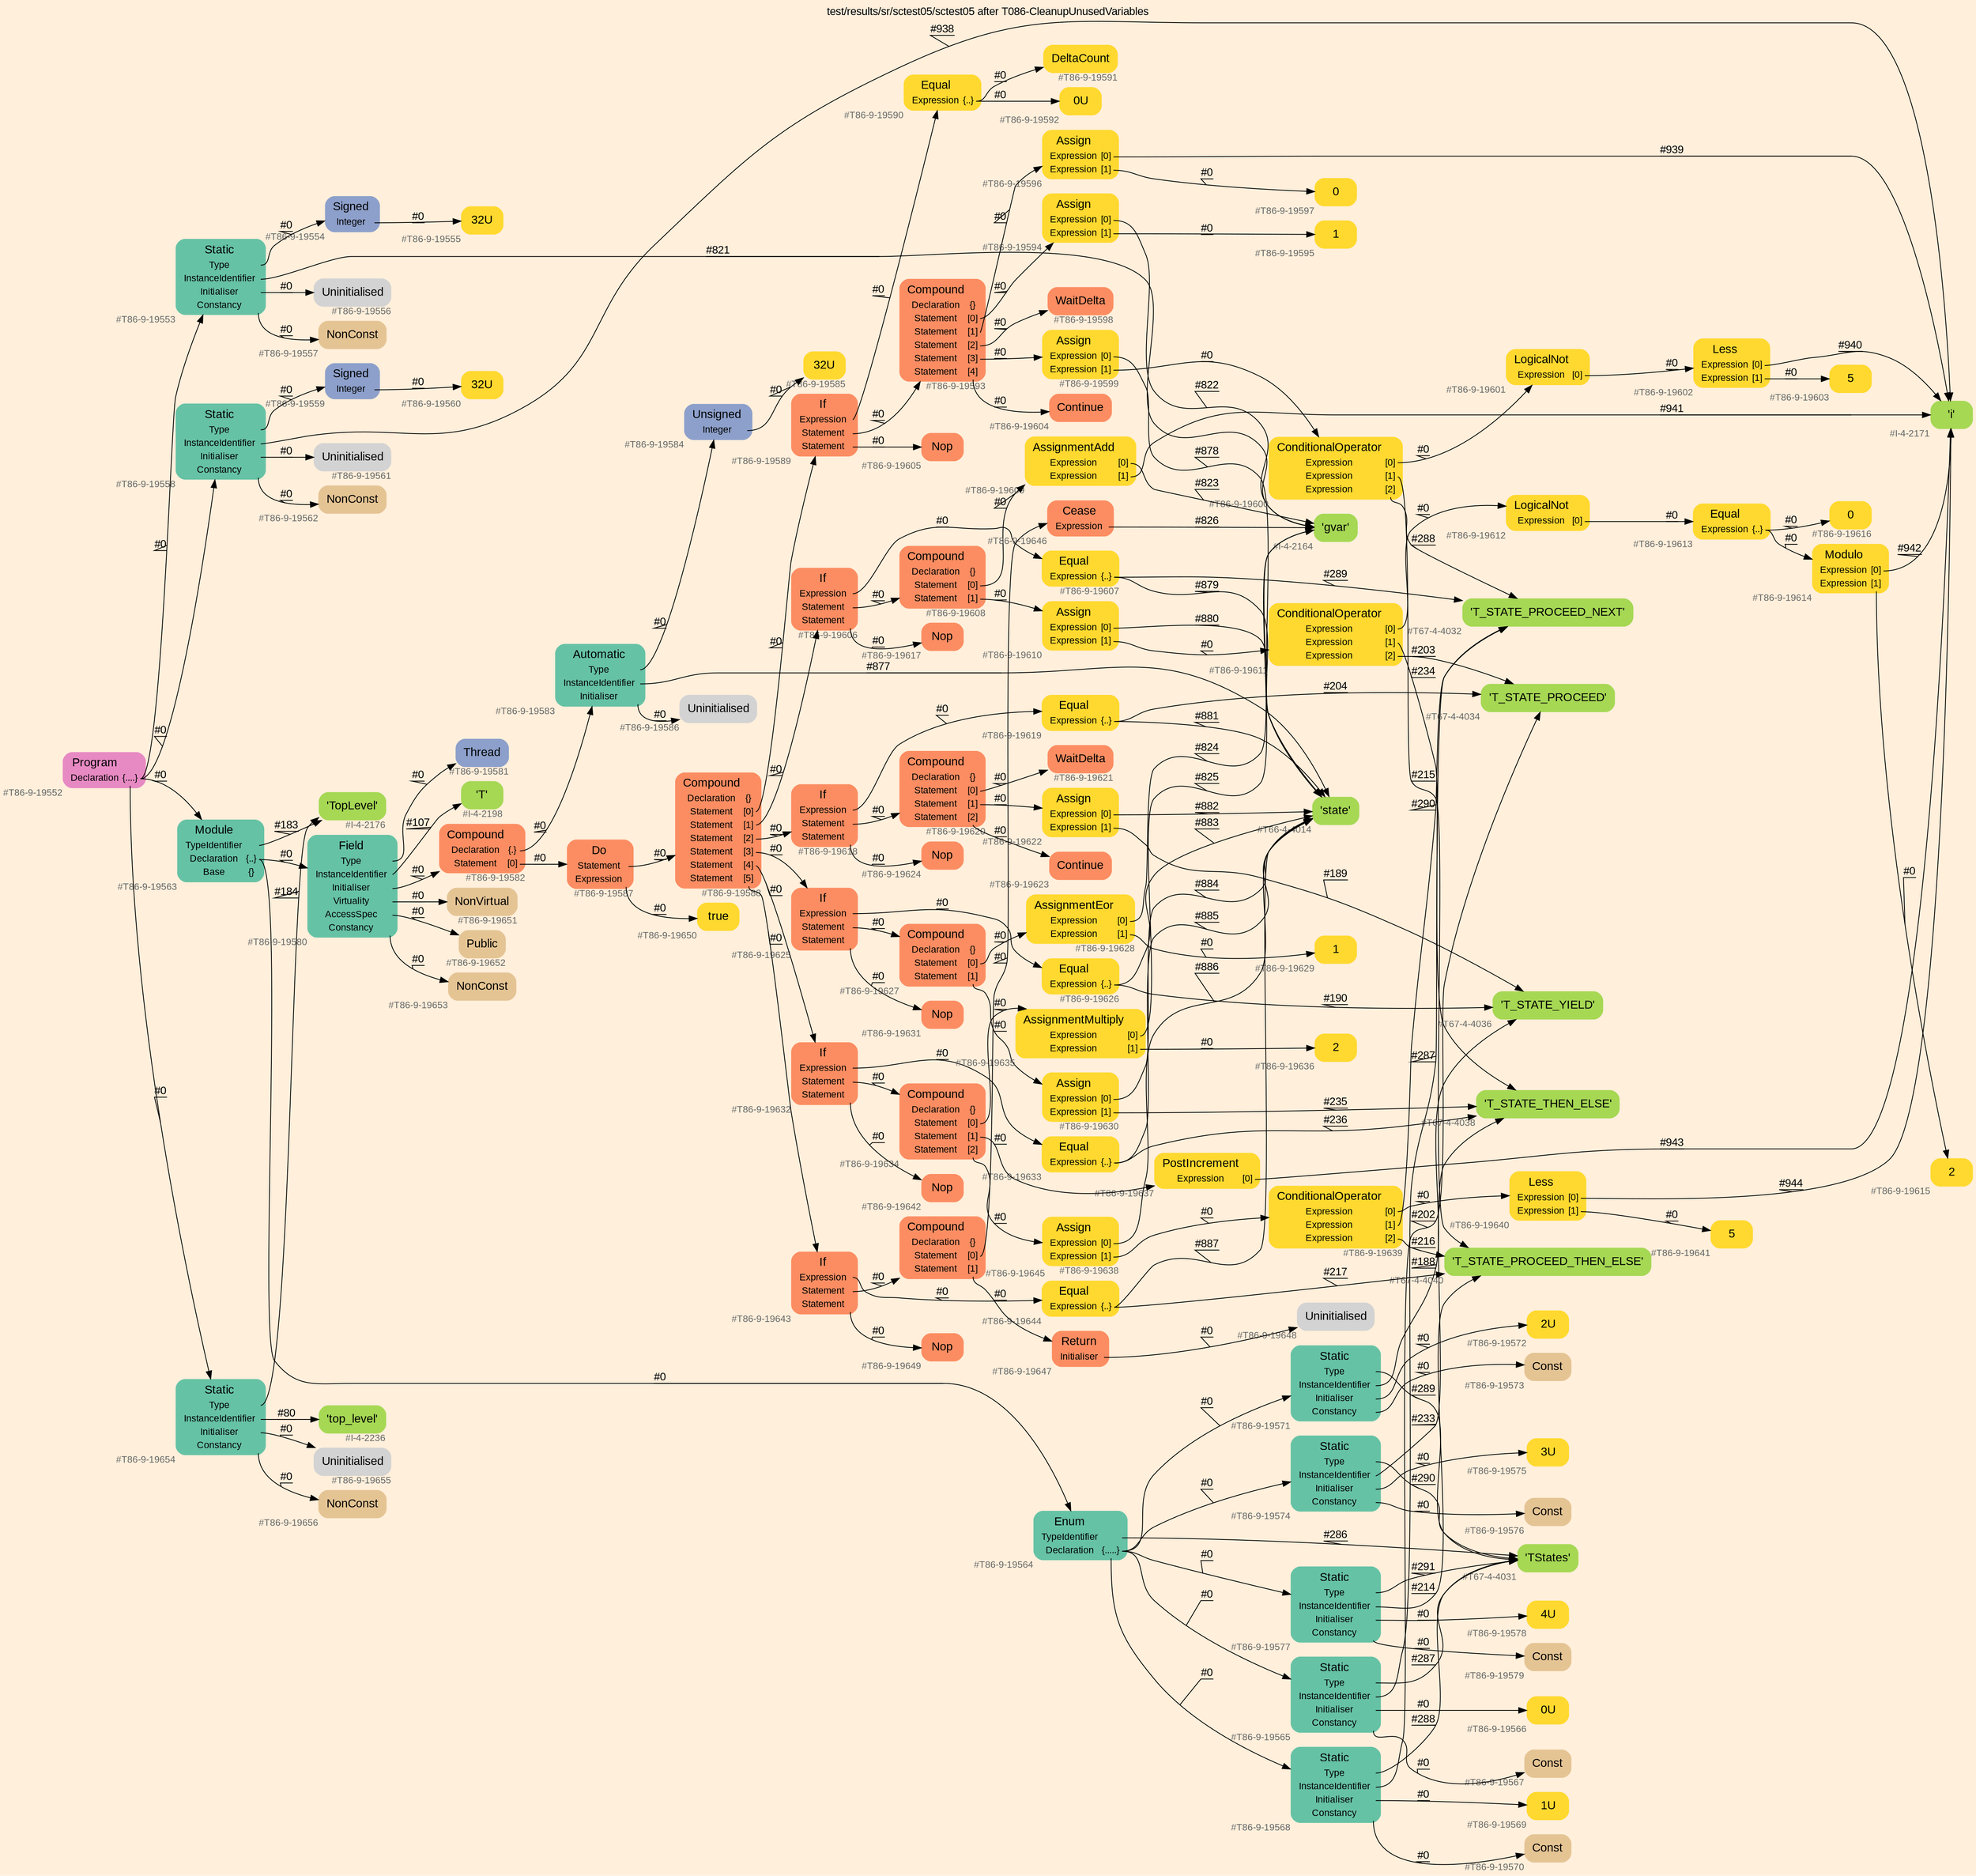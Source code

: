 digraph "test/results/sr/sctest05/sctest05 after T086-CleanupUnusedVariables" {
label = "test/results/sr/sctest05/sctest05 after T086-CleanupUnusedVariables"
labelloc = t
graph [
    rankdir = "LR"
    ranksep = 0.3
    bgcolor = antiquewhite1
    color = black
    fontcolor = black
    fontname = "Arial"
];
node [
    fontname = "Arial"
];
edge [
    fontname = "Arial"
];

// -------------------- node figure --------------------
// -------- block #T86-9-19552 ----------
"#T86-9-19552" [
    fillcolor = "/set28/4"
    xlabel = "#T86-9-19552"
    fontsize = "12"
    fontcolor = grey40
    shape = "plaintext"
    label = <<TABLE BORDER="0" CELLBORDER="0" CELLSPACING="0">
     <TR><TD><FONT COLOR="black" POINT-SIZE="15">Program</FONT></TD></TR>
     <TR><TD><FONT COLOR="black" POINT-SIZE="12">Declaration</FONT></TD><TD PORT="port0"><FONT COLOR="black" POINT-SIZE="12">{....}</FONT></TD></TR>
    </TABLE>>
    style = "rounded,filled"
];

// -------- block #T86-9-19553 ----------
"#T86-9-19553" [
    fillcolor = "/set28/1"
    xlabel = "#T86-9-19553"
    fontsize = "12"
    fontcolor = grey40
    shape = "plaintext"
    label = <<TABLE BORDER="0" CELLBORDER="0" CELLSPACING="0">
     <TR><TD><FONT COLOR="black" POINT-SIZE="15">Static</FONT></TD></TR>
     <TR><TD><FONT COLOR="black" POINT-SIZE="12">Type</FONT></TD><TD PORT="port0"></TD></TR>
     <TR><TD><FONT COLOR="black" POINT-SIZE="12">InstanceIdentifier</FONT></TD><TD PORT="port1"></TD></TR>
     <TR><TD><FONT COLOR="black" POINT-SIZE="12">Initialiser</FONT></TD><TD PORT="port2"></TD></TR>
     <TR><TD><FONT COLOR="black" POINT-SIZE="12">Constancy</FONT></TD><TD PORT="port3"></TD></TR>
    </TABLE>>
    style = "rounded,filled"
];

// -------- block #T86-9-19554 ----------
"#T86-9-19554" [
    fillcolor = "/set28/3"
    xlabel = "#T86-9-19554"
    fontsize = "12"
    fontcolor = grey40
    shape = "plaintext"
    label = <<TABLE BORDER="0" CELLBORDER="0" CELLSPACING="0">
     <TR><TD><FONT COLOR="black" POINT-SIZE="15">Signed</FONT></TD></TR>
     <TR><TD><FONT COLOR="black" POINT-SIZE="12">Integer</FONT></TD><TD PORT="port0"></TD></TR>
    </TABLE>>
    style = "rounded,filled"
];

// -------- block #T86-9-19555 ----------
"#T86-9-19555" [
    fillcolor = "/set28/6"
    xlabel = "#T86-9-19555"
    fontsize = "12"
    fontcolor = grey40
    shape = "plaintext"
    label = <<TABLE BORDER="0" CELLBORDER="0" CELLSPACING="0">
     <TR><TD><FONT COLOR="black" POINT-SIZE="15">32U</FONT></TD></TR>
    </TABLE>>
    style = "rounded,filled"
];

// -------- block #I-4-2164 ----------
"#I-4-2164" [
    fillcolor = "/set28/5"
    xlabel = "#I-4-2164"
    fontsize = "12"
    fontcolor = grey40
    shape = "plaintext"
    label = <<TABLE BORDER="0" CELLBORDER="0" CELLSPACING="0">
     <TR><TD><FONT COLOR="black" POINT-SIZE="15">'gvar'</FONT></TD></TR>
    </TABLE>>
    style = "rounded,filled"
];

// -------- block #T86-9-19556 ----------
"#T86-9-19556" [
    xlabel = "#T86-9-19556"
    fontsize = "12"
    fontcolor = grey40
    shape = "plaintext"
    label = <<TABLE BORDER="0" CELLBORDER="0" CELLSPACING="0">
     <TR><TD><FONT COLOR="black" POINT-SIZE="15">Uninitialised</FONT></TD></TR>
    </TABLE>>
    style = "rounded,filled"
];

// -------- block #T86-9-19557 ----------
"#T86-9-19557" [
    fillcolor = "/set28/7"
    xlabel = "#T86-9-19557"
    fontsize = "12"
    fontcolor = grey40
    shape = "plaintext"
    label = <<TABLE BORDER="0" CELLBORDER="0" CELLSPACING="0">
     <TR><TD><FONT COLOR="black" POINT-SIZE="15">NonConst</FONT></TD></TR>
    </TABLE>>
    style = "rounded,filled"
];

// -------- block #T86-9-19558 ----------
"#T86-9-19558" [
    fillcolor = "/set28/1"
    xlabel = "#T86-9-19558"
    fontsize = "12"
    fontcolor = grey40
    shape = "plaintext"
    label = <<TABLE BORDER="0" CELLBORDER="0" CELLSPACING="0">
     <TR><TD><FONT COLOR="black" POINT-SIZE="15">Static</FONT></TD></TR>
     <TR><TD><FONT COLOR="black" POINT-SIZE="12">Type</FONT></TD><TD PORT="port0"></TD></TR>
     <TR><TD><FONT COLOR="black" POINT-SIZE="12">InstanceIdentifier</FONT></TD><TD PORT="port1"></TD></TR>
     <TR><TD><FONT COLOR="black" POINT-SIZE="12">Initialiser</FONT></TD><TD PORT="port2"></TD></TR>
     <TR><TD><FONT COLOR="black" POINT-SIZE="12">Constancy</FONT></TD><TD PORT="port3"></TD></TR>
    </TABLE>>
    style = "rounded,filled"
];

// -------- block #T86-9-19559 ----------
"#T86-9-19559" [
    fillcolor = "/set28/3"
    xlabel = "#T86-9-19559"
    fontsize = "12"
    fontcolor = grey40
    shape = "plaintext"
    label = <<TABLE BORDER="0" CELLBORDER="0" CELLSPACING="0">
     <TR><TD><FONT COLOR="black" POINT-SIZE="15">Signed</FONT></TD></TR>
     <TR><TD><FONT COLOR="black" POINT-SIZE="12">Integer</FONT></TD><TD PORT="port0"></TD></TR>
    </TABLE>>
    style = "rounded,filled"
];

// -------- block #T86-9-19560 ----------
"#T86-9-19560" [
    fillcolor = "/set28/6"
    xlabel = "#T86-9-19560"
    fontsize = "12"
    fontcolor = grey40
    shape = "plaintext"
    label = <<TABLE BORDER="0" CELLBORDER="0" CELLSPACING="0">
     <TR><TD><FONT COLOR="black" POINT-SIZE="15">32U</FONT></TD></TR>
    </TABLE>>
    style = "rounded,filled"
];

// -------- block #I-4-2171 ----------
"#I-4-2171" [
    fillcolor = "/set28/5"
    xlabel = "#I-4-2171"
    fontsize = "12"
    fontcolor = grey40
    shape = "plaintext"
    label = <<TABLE BORDER="0" CELLBORDER="0" CELLSPACING="0">
     <TR><TD><FONT COLOR="black" POINT-SIZE="15">'i'</FONT></TD></TR>
    </TABLE>>
    style = "rounded,filled"
];

// -------- block #T86-9-19561 ----------
"#T86-9-19561" [
    xlabel = "#T86-9-19561"
    fontsize = "12"
    fontcolor = grey40
    shape = "plaintext"
    label = <<TABLE BORDER="0" CELLBORDER="0" CELLSPACING="0">
     <TR><TD><FONT COLOR="black" POINT-SIZE="15">Uninitialised</FONT></TD></TR>
    </TABLE>>
    style = "rounded,filled"
];

// -------- block #T86-9-19562 ----------
"#T86-9-19562" [
    fillcolor = "/set28/7"
    xlabel = "#T86-9-19562"
    fontsize = "12"
    fontcolor = grey40
    shape = "plaintext"
    label = <<TABLE BORDER="0" CELLBORDER="0" CELLSPACING="0">
     <TR><TD><FONT COLOR="black" POINT-SIZE="15">NonConst</FONT></TD></TR>
    </TABLE>>
    style = "rounded,filled"
];

// -------- block #T86-9-19563 ----------
"#T86-9-19563" [
    fillcolor = "/set28/1"
    xlabel = "#T86-9-19563"
    fontsize = "12"
    fontcolor = grey40
    shape = "plaintext"
    label = <<TABLE BORDER="0" CELLBORDER="0" CELLSPACING="0">
     <TR><TD><FONT COLOR="black" POINT-SIZE="15">Module</FONT></TD></TR>
     <TR><TD><FONT COLOR="black" POINT-SIZE="12">TypeIdentifier</FONT></TD><TD PORT="port0"></TD></TR>
     <TR><TD><FONT COLOR="black" POINT-SIZE="12">Declaration</FONT></TD><TD PORT="port1"><FONT COLOR="black" POINT-SIZE="12">{..}</FONT></TD></TR>
     <TR><TD><FONT COLOR="black" POINT-SIZE="12">Base</FONT></TD><TD PORT="port2"><FONT COLOR="black" POINT-SIZE="12">{}</FONT></TD></TR>
    </TABLE>>
    style = "rounded,filled"
];

// -------- block #I-4-2176 ----------
"#I-4-2176" [
    fillcolor = "/set28/5"
    xlabel = "#I-4-2176"
    fontsize = "12"
    fontcolor = grey40
    shape = "plaintext"
    label = <<TABLE BORDER="0" CELLBORDER="0" CELLSPACING="0">
     <TR><TD><FONT COLOR="black" POINT-SIZE="15">'TopLevel'</FONT></TD></TR>
    </TABLE>>
    style = "rounded,filled"
];

// -------- block #T86-9-19564 ----------
"#T86-9-19564" [
    fillcolor = "/set28/1"
    xlabel = "#T86-9-19564"
    fontsize = "12"
    fontcolor = grey40
    shape = "plaintext"
    label = <<TABLE BORDER="0" CELLBORDER="0" CELLSPACING="0">
     <TR><TD><FONT COLOR="black" POINT-SIZE="15">Enum</FONT></TD></TR>
     <TR><TD><FONT COLOR="black" POINT-SIZE="12">TypeIdentifier</FONT></TD><TD PORT="port0"></TD></TR>
     <TR><TD><FONT COLOR="black" POINT-SIZE="12">Declaration</FONT></TD><TD PORT="port1"><FONT COLOR="black" POINT-SIZE="12">{.....}</FONT></TD></TR>
    </TABLE>>
    style = "rounded,filled"
];

// -------- block #T67-4-4031 ----------
"#T67-4-4031" [
    fillcolor = "/set28/5"
    xlabel = "#T67-4-4031"
    fontsize = "12"
    fontcolor = grey40
    shape = "plaintext"
    label = <<TABLE BORDER="0" CELLBORDER="0" CELLSPACING="0">
     <TR><TD><FONT COLOR="black" POINT-SIZE="15">'TStates'</FONT></TD></TR>
    </TABLE>>
    style = "rounded,filled"
];

// -------- block #T86-9-19565 ----------
"#T86-9-19565" [
    fillcolor = "/set28/1"
    xlabel = "#T86-9-19565"
    fontsize = "12"
    fontcolor = grey40
    shape = "plaintext"
    label = <<TABLE BORDER="0" CELLBORDER="0" CELLSPACING="0">
     <TR><TD><FONT COLOR="black" POINT-SIZE="15">Static</FONT></TD></TR>
     <TR><TD><FONT COLOR="black" POINT-SIZE="12">Type</FONT></TD><TD PORT="port0"></TD></TR>
     <TR><TD><FONT COLOR="black" POINT-SIZE="12">InstanceIdentifier</FONT></TD><TD PORT="port1"></TD></TR>
     <TR><TD><FONT COLOR="black" POINT-SIZE="12">Initialiser</FONT></TD><TD PORT="port2"></TD></TR>
     <TR><TD><FONT COLOR="black" POINT-SIZE="12">Constancy</FONT></TD><TD PORT="port3"></TD></TR>
    </TABLE>>
    style = "rounded,filled"
];

// -------- block #T67-4-4032 ----------
"#T67-4-4032" [
    fillcolor = "/set28/5"
    xlabel = "#T67-4-4032"
    fontsize = "12"
    fontcolor = grey40
    shape = "plaintext"
    label = <<TABLE BORDER="0" CELLBORDER="0" CELLSPACING="0">
     <TR><TD><FONT COLOR="black" POINT-SIZE="15">'T_STATE_PROCEED_NEXT'</FONT></TD></TR>
    </TABLE>>
    style = "rounded,filled"
];

// -------- block #T86-9-19566 ----------
"#T86-9-19566" [
    fillcolor = "/set28/6"
    xlabel = "#T86-9-19566"
    fontsize = "12"
    fontcolor = grey40
    shape = "plaintext"
    label = <<TABLE BORDER="0" CELLBORDER="0" CELLSPACING="0">
     <TR><TD><FONT COLOR="black" POINT-SIZE="15">0U</FONT></TD></TR>
    </TABLE>>
    style = "rounded,filled"
];

// -------- block #T86-9-19567 ----------
"#T86-9-19567" [
    fillcolor = "/set28/7"
    xlabel = "#T86-9-19567"
    fontsize = "12"
    fontcolor = grey40
    shape = "plaintext"
    label = <<TABLE BORDER="0" CELLBORDER="0" CELLSPACING="0">
     <TR><TD><FONT COLOR="black" POINT-SIZE="15">Const</FONT></TD></TR>
    </TABLE>>
    style = "rounded,filled"
];

// -------- block #T86-9-19568 ----------
"#T86-9-19568" [
    fillcolor = "/set28/1"
    xlabel = "#T86-9-19568"
    fontsize = "12"
    fontcolor = grey40
    shape = "plaintext"
    label = <<TABLE BORDER="0" CELLBORDER="0" CELLSPACING="0">
     <TR><TD><FONT COLOR="black" POINT-SIZE="15">Static</FONT></TD></TR>
     <TR><TD><FONT COLOR="black" POINT-SIZE="12">Type</FONT></TD><TD PORT="port0"></TD></TR>
     <TR><TD><FONT COLOR="black" POINT-SIZE="12">InstanceIdentifier</FONT></TD><TD PORT="port1"></TD></TR>
     <TR><TD><FONT COLOR="black" POINT-SIZE="12">Initialiser</FONT></TD><TD PORT="port2"></TD></TR>
     <TR><TD><FONT COLOR="black" POINT-SIZE="12">Constancy</FONT></TD><TD PORT="port3"></TD></TR>
    </TABLE>>
    style = "rounded,filled"
];

// -------- block #T67-4-4034 ----------
"#T67-4-4034" [
    fillcolor = "/set28/5"
    xlabel = "#T67-4-4034"
    fontsize = "12"
    fontcolor = grey40
    shape = "plaintext"
    label = <<TABLE BORDER="0" CELLBORDER="0" CELLSPACING="0">
     <TR><TD><FONT COLOR="black" POINT-SIZE="15">'T_STATE_PROCEED'</FONT></TD></TR>
    </TABLE>>
    style = "rounded,filled"
];

// -------- block #T86-9-19569 ----------
"#T86-9-19569" [
    fillcolor = "/set28/6"
    xlabel = "#T86-9-19569"
    fontsize = "12"
    fontcolor = grey40
    shape = "plaintext"
    label = <<TABLE BORDER="0" CELLBORDER="0" CELLSPACING="0">
     <TR><TD><FONT COLOR="black" POINT-SIZE="15">1U</FONT></TD></TR>
    </TABLE>>
    style = "rounded,filled"
];

// -------- block #T86-9-19570 ----------
"#T86-9-19570" [
    fillcolor = "/set28/7"
    xlabel = "#T86-9-19570"
    fontsize = "12"
    fontcolor = grey40
    shape = "plaintext"
    label = <<TABLE BORDER="0" CELLBORDER="0" CELLSPACING="0">
     <TR><TD><FONT COLOR="black" POINT-SIZE="15">Const</FONT></TD></TR>
    </TABLE>>
    style = "rounded,filled"
];

// -------- block #T86-9-19571 ----------
"#T86-9-19571" [
    fillcolor = "/set28/1"
    xlabel = "#T86-9-19571"
    fontsize = "12"
    fontcolor = grey40
    shape = "plaintext"
    label = <<TABLE BORDER="0" CELLBORDER="0" CELLSPACING="0">
     <TR><TD><FONT COLOR="black" POINT-SIZE="15">Static</FONT></TD></TR>
     <TR><TD><FONT COLOR="black" POINT-SIZE="12">Type</FONT></TD><TD PORT="port0"></TD></TR>
     <TR><TD><FONT COLOR="black" POINT-SIZE="12">InstanceIdentifier</FONT></TD><TD PORT="port1"></TD></TR>
     <TR><TD><FONT COLOR="black" POINT-SIZE="12">Initialiser</FONT></TD><TD PORT="port2"></TD></TR>
     <TR><TD><FONT COLOR="black" POINT-SIZE="12">Constancy</FONT></TD><TD PORT="port3"></TD></TR>
    </TABLE>>
    style = "rounded,filled"
];

// -------- block #T67-4-4036 ----------
"#T67-4-4036" [
    fillcolor = "/set28/5"
    xlabel = "#T67-4-4036"
    fontsize = "12"
    fontcolor = grey40
    shape = "plaintext"
    label = <<TABLE BORDER="0" CELLBORDER="0" CELLSPACING="0">
     <TR><TD><FONT COLOR="black" POINT-SIZE="15">'T_STATE_YIELD'</FONT></TD></TR>
    </TABLE>>
    style = "rounded,filled"
];

// -------- block #T86-9-19572 ----------
"#T86-9-19572" [
    fillcolor = "/set28/6"
    xlabel = "#T86-9-19572"
    fontsize = "12"
    fontcolor = grey40
    shape = "plaintext"
    label = <<TABLE BORDER="0" CELLBORDER="0" CELLSPACING="0">
     <TR><TD><FONT COLOR="black" POINT-SIZE="15">2U</FONT></TD></TR>
    </TABLE>>
    style = "rounded,filled"
];

// -------- block #T86-9-19573 ----------
"#T86-9-19573" [
    fillcolor = "/set28/7"
    xlabel = "#T86-9-19573"
    fontsize = "12"
    fontcolor = grey40
    shape = "plaintext"
    label = <<TABLE BORDER="0" CELLBORDER="0" CELLSPACING="0">
     <TR><TD><FONT COLOR="black" POINT-SIZE="15">Const</FONT></TD></TR>
    </TABLE>>
    style = "rounded,filled"
];

// -------- block #T86-9-19574 ----------
"#T86-9-19574" [
    fillcolor = "/set28/1"
    xlabel = "#T86-9-19574"
    fontsize = "12"
    fontcolor = grey40
    shape = "plaintext"
    label = <<TABLE BORDER="0" CELLBORDER="0" CELLSPACING="0">
     <TR><TD><FONT COLOR="black" POINT-SIZE="15">Static</FONT></TD></TR>
     <TR><TD><FONT COLOR="black" POINT-SIZE="12">Type</FONT></TD><TD PORT="port0"></TD></TR>
     <TR><TD><FONT COLOR="black" POINT-SIZE="12">InstanceIdentifier</FONT></TD><TD PORT="port1"></TD></TR>
     <TR><TD><FONT COLOR="black" POINT-SIZE="12">Initialiser</FONT></TD><TD PORT="port2"></TD></TR>
     <TR><TD><FONT COLOR="black" POINT-SIZE="12">Constancy</FONT></TD><TD PORT="port3"></TD></TR>
    </TABLE>>
    style = "rounded,filled"
];

// -------- block #T67-4-4038 ----------
"#T67-4-4038" [
    fillcolor = "/set28/5"
    xlabel = "#T67-4-4038"
    fontsize = "12"
    fontcolor = grey40
    shape = "plaintext"
    label = <<TABLE BORDER="0" CELLBORDER="0" CELLSPACING="0">
     <TR><TD><FONT COLOR="black" POINT-SIZE="15">'T_STATE_THEN_ELSE'</FONT></TD></TR>
    </TABLE>>
    style = "rounded,filled"
];

// -------- block #T86-9-19575 ----------
"#T86-9-19575" [
    fillcolor = "/set28/6"
    xlabel = "#T86-9-19575"
    fontsize = "12"
    fontcolor = grey40
    shape = "plaintext"
    label = <<TABLE BORDER="0" CELLBORDER="0" CELLSPACING="0">
     <TR><TD><FONT COLOR="black" POINT-SIZE="15">3U</FONT></TD></TR>
    </TABLE>>
    style = "rounded,filled"
];

// -------- block #T86-9-19576 ----------
"#T86-9-19576" [
    fillcolor = "/set28/7"
    xlabel = "#T86-9-19576"
    fontsize = "12"
    fontcolor = grey40
    shape = "plaintext"
    label = <<TABLE BORDER="0" CELLBORDER="0" CELLSPACING="0">
     <TR><TD><FONT COLOR="black" POINT-SIZE="15">Const</FONT></TD></TR>
    </TABLE>>
    style = "rounded,filled"
];

// -------- block #T86-9-19577 ----------
"#T86-9-19577" [
    fillcolor = "/set28/1"
    xlabel = "#T86-9-19577"
    fontsize = "12"
    fontcolor = grey40
    shape = "plaintext"
    label = <<TABLE BORDER="0" CELLBORDER="0" CELLSPACING="0">
     <TR><TD><FONT COLOR="black" POINT-SIZE="15">Static</FONT></TD></TR>
     <TR><TD><FONT COLOR="black" POINT-SIZE="12">Type</FONT></TD><TD PORT="port0"></TD></TR>
     <TR><TD><FONT COLOR="black" POINT-SIZE="12">InstanceIdentifier</FONT></TD><TD PORT="port1"></TD></TR>
     <TR><TD><FONT COLOR="black" POINT-SIZE="12">Initialiser</FONT></TD><TD PORT="port2"></TD></TR>
     <TR><TD><FONT COLOR="black" POINT-SIZE="12">Constancy</FONT></TD><TD PORT="port3"></TD></TR>
    </TABLE>>
    style = "rounded,filled"
];

// -------- block #T67-4-4040 ----------
"#T67-4-4040" [
    fillcolor = "/set28/5"
    xlabel = "#T67-4-4040"
    fontsize = "12"
    fontcolor = grey40
    shape = "plaintext"
    label = <<TABLE BORDER="0" CELLBORDER="0" CELLSPACING="0">
     <TR><TD><FONT COLOR="black" POINT-SIZE="15">'T_STATE_PROCEED_THEN_ELSE'</FONT></TD></TR>
    </TABLE>>
    style = "rounded,filled"
];

// -------- block #T86-9-19578 ----------
"#T86-9-19578" [
    fillcolor = "/set28/6"
    xlabel = "#T86-9-19578"
    fontsize = "12"
    fontcolor = grey40
    shape = "plaintext"
    label = <<TABLE BORDER="0" CELLBORDER="0" CELLSPACING="0">
     <TR><TD><FONT COLOR="black" POINT-SIZE="15">4U</FONT></TD></TR>
    </TABLE>>
    style = "rounded,filled"
];

// -------- block #T86-9-19579 ----------
"#T86-9-19579" [
    fillcolor = "/set28/7"
    xlabel = "#T86-9-19579"
    fontsize = "12"
    fontcolor = grey40
    shape = "plaintext"
    label = <<TABLE BORDER="0" CELLBORDER="0" CELLSPACING="0">
     <TR><TD><FONT COLOR="black" POINT-SIZE="15">Const</FONT></TD></TR>
    </TABLE>>
    style = "rounded,filled"
];

// -------- block #T86-9-19580 ----------
"#T86-9-19580" [
    fillcolor = "/set28/1"
    xlabel = "#T86-9-19580"
    fontsize = "12"
    fontcolor = grey40
    shape = "plaintext"
    label = <<TABLE BORDER="0" CELLBORDER="0" CELLSPACING="0">
     <TR><TD><FONT COLOR="black" POINT-SIZE="15">Field</FONT></TD></TR>
     <TR><TD><FONT COLOR="black" POINT-SIZE="12">Type</FONT></TD><TD PORT="port0"></TD></TR>
     <TR><TD><FONT COLOR="black" POINT-SIZE="12">InstanceIdentifier</FONT></TD><TD PORT="port1"></TD></TR>
     <TR><TD><FONT COLOR="black" POINT-SIZE="12">Initialiser</FONT></TD><TD PORT="port2"></TD></TR>
     <TR><TD><FONT COLOR="black" POINT-SIZE="12">Virtuality</FONT></TD><TD PORT="port3"></TD></TR>
     <TR><TD><FONT COLOR="black" POINT-SIZE="12">AccessSpec</FONT></TD><TD PORT="port4"></TD></TR>
     <TR><TD><FONT COLOR="black" POINT-SIZE="12">Constancy</FONT></TD><TD PORT="port5"></TD></TR>
    </TABLE>>
    style = "rounded,filled"
];

// -------- block #T86-9-19581 ----------
"#T86-9-19581" [
    fillcolor = "/set28/3"
    xlabel = "#T86-9-19581"
    fontsize = "12"
    fontcolor = grey40
    shape = "plaintext"
    label = <<TABLE BORDER="0" CELLBORDER="0" CELLSPACING="0">
     <TR><TD><FONT COLOR="black" POINT-SIZE="15">Thread</FONT></TD></TR>
    </TABLE>>
    style = "rounded,filled"
];

// -------- block #I-4-2198 ----------
"#I-4-2198" [
    fillcolor = "/set28/5"
    xlabel = "#I-4-2198"
    fontsize = "12"
    fontcolor = grey40
    shape = "plaintext"
    label = <<TABLE BORDER="0" CELLBORDER="0" CELLSPACING="0">
     <TR><TD><FONT COLOR="black" POINT-SIZE="15">'T'</FONT></TD></TR>
    </TABLE>>
    style = "rounded,filled"
];

// -------- block #T86-9-19582 ----------
"#T86-9-19582" [
    fillcolor = "/set28/2"
    xlabel = "#T86-9-19582"
    fontsize = "12"
    fontcolor = grey40
    shape = "plaintext"
    label = <<TABLE BORDER="0" CELLBORDER="0" CELLSPACING="0">
     <TR><TD><FONT COLOR="black" POINT-SIZE="15">Compound</FONT></TD></TR>
     <TR><TD><FONT COLOR="black" POINT-SIZE="12">Declaration</FONT></TD><TD PORT="port0"><FONT COLOR="black" POINT-SIZE="12">{.}</FONT></TD></TR>
     <TR><TD><FONT COLOR="black" POINT-SIZE="12">Statement</FONT></TD><TD PORT="port1"><FONT COLOR="black" POINT-SIZE="12">[0]</FONT></TD></TR>
    </TABLE>>
    style = "rounded,filled"
];

// -------- block #T86-9-19583 ----------
"#T86-9-19583" [
    fillcolor = "/set28/1"
    xlabel = "#T86-9-19583"
    fontsize = "12"
    fontcolor = grey40
    shape = "plaintext"
    label = <<TABLE BORDER="0" CELLBORDER="0" CELLSPACING="0">
     <TR><TD><FONT COLOR="black" POINT-SIZE="15">Automatic</FONT></TD></TR>
     <TR><TD><FONT COLOR="black" POINT-SIZE="12">Type</FONT></TD><TD PORT="port0"></TD></TR>
     <TR><TD><FONT COLOR="black" POINT-SIZE="12">InstanceIdentifier</FONT></TD><TD PORT="port1"></TD></TR>
     <TR><TD><FONT COLOR="black" POINT-SIZE="12">Initialiser</FONT></TD><TD PORT="port2"></TD></TR>
    </TABLE>>
    style = "rounded,filled"
];

// -------- block #T86-9-19584 ----------
"#T86-9-19584" [
    fillcolor = "/set28/3"
    xlabel = "#T86-9-19584"
    fontsize = "12"
    fontcolor = grey40
    shape = "plaintext"
    label = <<TABLE BORDER="0" CELLBORDER="0" CELLSPACING="0">
     <TR><TD><FONT COLOR="black" POINT-SIZE="15">Unsigned</FONT></TD></TR>
     <TR><TD><FONT COLOR="black" POINT-SIZE="12">Integer</FONT></TD><TD PORT="port0"></TD></TR>
    </TABLE>>
    style = "rounded,filled"
];

// -------- block #T86-9-19585 ----------
"#T86-9-19585" [
    fillcolor = "/set28/6"
    xlabel = "#T86-9-19585"
    fontsize = "12"
    fontcolor = grey40
    shape = "plaintext"
    label = <<TABLE BORDER="0" CELLBORDER="0" CELLSPACING="0">
     <TR><TD><FONT COLOR="black" POINT-SIZE="15">32U</FONT></TD></TR>
    </TABLE>>
    style = "rounded,filled"
];

// -------- block #T66-4-4014 ----------
"#T66-4-4014" [
    fillcolor = "/set28/5"
    xlabel = "#T66-4-4014"
    fontsize = "12"
    fontcolor = grey40
    shape = "plaintext"
    label = <<TABLE BORDER="0" CELLBORDER="0" CELLSPACING="0">
     <TR><TD><FONT COLOR="black" POINT-SIZE="15">'state'</FONT></TD></TR>
    </TABLE>>
    style = "rounded,filled"
];

// -------- block #T86-9-19586 ----------
"#T86-9-19586" [
    xlabel = "#T86-9-19586"
    fontsize = "12"
    fontcolor = grey40
    shape = "plaintext"
    label = <<TABLE BORDER="0" CELLBORDER="0" CELLSPACING="0">
     <TR><TD><FONT COLOR="black" POINT-SIZE="15">Uninitialised</FONT></TD></TR>
    </TABLE>>
    style = "rounded,filled"
];

// -------- block #T86-9-19587 ----------
"#T86-9-19587" [
    fillcolor = "/set28/2"
    xlabel = "#T86-9-19587"
    fontsize = "12"
    fontcolor = grey40
    shape = "plaintext"
    label = <<TABLE BORDER="0" CELLBORDER="0" CELLSPACING="0">
     <TR><TD><FONT COLOR="black" POINT-SIZE="15">Do</FONT></TD></TR>
     <TR><TD><FONT COLOR="black" POINT-SIZE="12">Statement</FONT></TD><TD PORT="port0"></TD></TR>
     <TR><TD><FONT COLOR="black" POINT-SIZE="12">Expression</FONT></TD><TD PORT="port1"></TD></TR>
    </TABLE>>
    style = "rounded,filled"
];

// -------- block #T86-9-19588 ----------
"#T86-9-19588" [
    fillcolor = "/set28/2"
    xlabel = "#T86-9-19588"
    fontsize = "12"
    fontcolor = grey40
    shape = "plaintext"
    label = <<TABLE BORDER="0" CELLBORDER="0" CELLSPACING="0">
     <TR><TD><FONT COLOR="black" POINT-SIZE="15">Compound</FONT></TD></TR>
     <TR><TD><FONT COLOR="black" POINT-SIZE="12">Declaration</FONT></TD><TD PORT="port0"><FONT COLOR="black" POINT-SIZE="12">{}</FONT></TD></TR>
     <TR><TD><FONT COLOR="black" POINT-SIZE="12">Statement</FONT></TD><TD PORT="port1"><FONT COLOR="black" POINT-SIZE="12">[0]</FONT></TD></TR>
     <TR><TD><FONT COLOR="black" POINT-SIZE="12">Statement</FONT></TD><TD PORT="port2"><FONT COLOR="black" POINT-SIZE="12">[1]</FONT></TD></TR>
     <TR><TD><FONT COLOR="black" POINT-SIZE="12">Statement</FONT></TD><TD PORT="port3"><FONT COLOR="black" POINT-SIZE="12">[2]</FONT></TD></TR>
     <TR><TD><FONT COLOR="black" POINT-SIZE="12">Statement</FONT></TD><TD PORT="port4"><FONT COLOR="black" POINT-SIZE="12">[3]</FONT></TD></TR>
     <TR><TD><FONT COLOR="black" POINT-SIZE="12">Statement</FONT></TD><TD PORT="port5"><FONT COLOR="black" POINT-SIZE="12">[4]</FONT></TD></TR>
     <TR><TD><FONT COLOR="black" POINT-SIZE="12">Statement</FONT></TD><TD PORT="port6"><FONT COLOR="black" POINT-SIZE="12">[5]</FONT></TD></TR>
    </TABLE>>
    style = "rounded,filled"
];

// -------- block #T86-9-19589 ----------
"#T86-9-19589" [
    fillcolor = "/set28/2"
    xlabel = "#T86-9-19589"
    fontsize = "12"
    fontcolor = grey40
    shape = "plaintext"
    label = <<TABLE BORDER="0" CELLBORDER="0" CELLSPACING="0">
     <TR><TD><FONT COLOR="black" POINT-SIZE="15">If</FONT></TD></TR>
     <TR><TD><FONT COLOR="black" POINT-SIZE="12">Expression</FONT></TD><TD PORT="port0"></TD></TR>
     <TR><TD><FONT COLOR="black" POINT-SIZE="12">Statement</FONT></TD><TD PORT="port1"></TD></TR>
     <TR><TD><FONT COLOR="black" POINT-SIZE="12">Statement</FONT></TD><TD PORT="port2"></TD></TR>
    </TABLE>>
    style = "rounded,filled"
];

// -------- block #T86-9-19590 ----------
"#T86-9-19590" [
    fillcolor = "/set28/6"
    xlabel = "#T86-9-19590"
    fontsize = "12"
    fontcolor = grey40
    shape = "plaintext"
    label = <<TABLE BORDER="0" CELLBORDER="0" CELLSPACING="0">
     <TR><TD><FONT COLOR="black" POINT-SIZE="15">Equal</FONT></TD></TR>
     <TR><TD><FONT COLOR="black" POINT-SIZE="12">Expression</FONT></TD><TD PORT="port0"><FONT COLOR="black" POINT-SIZE="12">{..}</FONT></TD></TR>
    </TABLE>>
    style = "rounded,filled"
];

// -------- block #T86-9-19591 ----------
"#T86-9-19591" [
    fillcolor = "/set28/6"
    xlabel = "#T86-9-19591"
    fontsize = "12"
    fontcolor = grey40
    shape = "plaintext"
    label = <<TABLE BORDER="0" CELLBORDER="0" CELLSPACING="0">
     <TR><TD><FONT COLOR="black" POINT-SIZE="15">DeltaCount</FONT></TD></TR>
    </TABLE>>
    style = "rounded,filled"
];

// -------- block #T86-9-19592 ----------
"#T86-9-19592" [
    fillcolor = "/set28/6"
    xlabel = "#T86-9-19592"
    fontsize = "12"
    fontcolor = grey40
    shape = "plaintext"
    label = <<TABLE BORDER="0" CELLBORDER="0" CELLSPACING="0">
     <TR><TD><FONT COLOR="black" POINT-SIZE="15">0U</FONT></TD></TR>
    </TABLE>>
    style = "rounded,filled"
];

// -------- block #T86-9-19593 ----------
"#T86-9-19593" [
    fillcolor = "/set28/2"
    xlabel = "#T86-9-19593"
    fontsize = "12"
    fontcolor = grey40
    shape = "plaintext"
    label = <<TABLE BORDER="0" CELLBORDER="0" CELLSPACING="0">
     <TR><TD><FONT COLOR="black" POINT-SIZE="15">Compound</FONT></TD></TR>
     <TR><TD><FONT COLOR="black" POINT-SIZE="12">Declaration</FONT></TD><TD PORT="port0"><FONT COLOR="black" POINT-SIZE="12">{}</FONT></TD></TR>
     <TR><TD><FONT COLOR="black" POINT-SIZE="12">Statement</FONT></TD><TD PORT="port1"><FONT COLOR="black" POINT-SIZE="12">[0]</FONT></TD></TR>
     <TR><TD><FONT COLOR="black" POINT-SIZE="12">Statement</FONT></TD><TD PORT="port2"><FONT COLOR="black" POINT-SIZE="12">[1]</FONT></TD></TR>
     <TR><TD><FONT COLOR="black" POINT-SIZE="12">Statement</FONT></TD><TD PORT="port3"><FONT COLOR="black" POINT-SIZE="12">[2]</FONT></TD></TR>
     <TR><TD><FONT COLOR="black" POINT-SIZE="12">Statement</FONT></TD><TD PORT="port4"><FONT COLOR="black" POINT-SIZE="12">[3]</FONT></TD></TR>
     <TR><TD><FONT COLOR="black" POINT-SIZE="12">Statement</FONT></TD><TD PORT="port5"><FONT COLOR="black" POINT-SIZE="12">[4]</FONT></TD></TR>
    </TABLE>>
    style = "rounded,filled"
];

// -------- block #T86-9-19594 ----------
"#T86-9-19594" [
    fillcolor = "/set28/6"
    xlabel = "#T86-9-19594"
    fontsize = "12"
    fontcolor = grey40
    shape = "plaintext"
    label = <<TABLE BORDER="0" CELLBORDER="0" CELLSPACING="0">
     <TR><TD><FONT COLOR="black" POINT-SIZE="15">Assign</FONT></TD></TR>
     <TR><TD><FONT COLOR="black" POINT-SIZE="12">Expression</FONT></TD><TD PORT="port0"><FONT COLOR="black" POINT-SIZE="12">[0]</FONT></TD></TR>
     <TR><TD><FONT COLOR="black" POINT-SIZE="12">Expression</FONT></TD><TD PORT="port1"><FONT COLOR="black" POINT-SIZE="12">[1]</FONT></TD></TR>
    </TABLE>>
    style = "rounded,filled"
];

// -------- block #T86-9-19595 ----------
"#T86-9-19595" [
    fillcolor = "/set28/6"
    xlabel = "#T86-9-19595"
    fontsize = "12"
    fontcolor = grey40
    shape = "plaintext"
    label = <<TABLE BORDER="0" CELLBORDER="0" CELLSPACING="0">
     <TR><TD><FONT COLOR="black" POINT-SIZE="15">1</FONT></TD></TR>
    </TABLE>>
    style = "rounded,filled"
];

// -------- block #T86-9-19596 ----------
"#T86-9-19596" [
    fillcolor = "/set28/6"
    xlabel = "#T86-9-19596"
    fontsize = "12"
    fontcolor = grey40
    shape = "plaintext"
    label = <<TABLE BORDER="0" CELLBORDER="0" CELLSPACING="0">
     <TR><TD><FONT COLOR="black" POINT-SIZE="15">Assign</FONT></TD></TR>
     <TR><TD><FONT COLOR="black" POINT-SIZE="12">Expression</FONT></TD><TD PORT="port0"><FONT COLOR="black" POINT-SIZE="12">[0]</FONT></TD></TR>
     <TR><TD><FONT COLOR="black" POINT-SIZE="12">Expression</FONT></TD><TD PORT="port1"><FONT COLOR="black" POINT-SIZE="12">[1]</FONT></TD></TR>
    </TABLE>>
    style = "rounded,filled"
];

// -------- block #T86-9-19597 ----------
"#T86-9-19597" [
    fillcolor = "/set28/6"
    xlabel = "#T86-9-19597"
    fontsize = "12"
    fontcolor = grey40
    shape = "plaintext"
    label = <<TABLE BORDER="0" CELLBORDER="0" CELLSPACING="0">
     <TR><TD><FONT COLOR="black" POINT-SIZE="15">0</FONT></TD></TR>
    </TABLE>>
    style = "rounded,filled"
];

// -------- block #T86-9-19598 ----------
"#T86-9-19598" [
    fillcolor = "/set28/2"
    xlabel = "#T86-9-19598"
    fontsize = "12"
    fontcolor = grey40
    shape = "plaintext"
    label = <<TABLE BORDER="0" CELLBORDER="0" CELLSPACING="0">
     <TR><TD><FONT COLOR="black" POINT-SIZE="15">WaitDelta</FONT></TD></TR>
    </TABLE>>
    style = "rounded,filled"
];

// -------- block #T86-9-19599 ----------
"#T86-9-19599" [
    fillcolor = "/set28/6"
    xlabel = "#T86-9-19599"
    fontsize = "12"
    fontcolor = grey40
    shape = "plaintext"
    label = <<TABLE BORDER="0" CELLBORDER="0" CELLSPACING="0">
     <TR><TD><FONT COLOR="black" POINT-SIZE="15">Assign</FONT></TD></TR>
     <TR><TD><FONT COLOR="black" POINT-SIZE="12">Expression</FONT></TD><TD PORT="port0"><FONT COLOR="black" POINT-SIZE="12">[0]</FONT></TD></TR>
     <TR><TD><FONT COLOR="black" POINT-SIZE="12">Expression</FONT></TD><TD PORT="port1"><FONT COLOR="black" POINT-SIZE="12">[1]</FONT></TD></TR>
    </TABLE>>
    style = "rounded,filled"
];

// -------- block #T86-9-19600 ----------
"#T86-9-19600" [
    fillcolor = "/set28/6"
    xlabel = "#T86-9-19600"
    fontsize = "12"
    fontcolor = grey40
    shape = "plaintext"
    label = <<TABLE BORDER="0" CELLBORDER="0" CELLSPACING="0">
     <TR><TD><FONT COLOR="black" POINT-SIZE="15">ConditionalOperator</FONT></TD></TR>
     <TR><TD><FONT COLOR="black" POINT-SIZE="12">Expression</FONT></TD><TD PORT="port0"><FONT COLOR="black" POINT-SIZE="12">[0]</FONT></TD></TR>
     <TR><TD><FONT COLOR="black" POINT-SIZE="12">Expression</FONT></TD><TD PORT="port1"><FONT COLOR="black" POINT-SIZE="12">[1]</FONT></TD></TR>
     <TR><TD><FONT COLOR="black" POINT-SIZE="12">Expression</FONT></TD><TD PORT="port2"><FONT COLOR="black" POINT-SIZE="12">[2]</FONT></TD></TR>
    </TABLE>>
    style = "rounded,filled"
];

// -------- block #T86-9-19601 ----------
"#T86-9-19601" [
    fillcolor = "/set28/6"
    xlabel = "#T86-9-19601"
    fontsize = "12"
    fontcolor = grey40
    shape = "plaintext"
    label = <<TABLE BORDER="0" CELLBORDER="0" CELLSPACING="0">
     <TR><TD><FONT COLOR="black" POINT-SIZE="15">LogicalNot</FONT></TD></TR>
     <TR><TD><FONT COLOR="black" POINT-SIZE="12">Expression</FONT></TD><TD PORT="port0"><FONT COLOR="black" POINT-SIZE="12">[0]</FONT></TD></TR>
    </TABLE>>
    style = "rounded,filled"
];

// -------- block #T86-9-19602 ----------
"#T86-9-19602" [
    fillcolor = "/set28/6"
    xlabel = "#T86-9-19602"
    fontsize = "12"
    fontcolor = grey40
    shape = "plaintext"
    label = <<TABLE BORDER="0" CELLBORDER="0" CELLSPACING="0">
     <TR><TD><FONT COLOR="black" POINT-SIZE="15">Less</FONT></TD></TR>
     <TR><TD><FONT COLOR="black" POINT-SIZE="12">Expression</FONT></TD><TD PORT="port0"><FONT COLOR="black" POINT-SIZE="12">[0]</FONT></TD></TR>
     <TR><TD><FONT COLOR="black" POINT-SIZE="12">Expression</FONT></TD><TD PORT="port1"><FONT COLOR="black" POINT-SIZE="12">[1]</FONT></TD></TR>
    </TABLE>>
    style = "rounded,filled"
];

// -------- block #T86-9-19603 ----------
"#T86-9-19603" [
    fillcolor = "/set28/6"
    xlabel = "#T86-9-19603"
    fontsize = "12"
    fontcolor = grey40
    shape = "plaintext"
    label = <<TABLE BORDER="0" CELLBORDER="0" CELLSPACING="0">
     <TR><TD><FONT COLOR="black" POINT-SIZE="15">5</FONT></TD></TR>
    </TABLE>>
    style = "rounded,filled"
];

// -------- block #T86-9-19604 ----------
"#T86-9-19604" [
    fillcolor = "/set28/2"
    xlabel = "#T86-9-19604"
    fontsize = "12"
    fontcolor = grey40
    shape = "plaintext"
    label = <<TABLE BORDER="0" CELLBORDER="0" CELLSPACING="0">
     <TR><TD><FONT COLOR="black" POINT-SIZE="15">Continue</FONT></TD></TR>
    </TABLE>>
    style = "rounded,filled"
];

// -------- block #T86-9-19605 ----------
"#T86-9-19605" [
    fillcolor = "/set28/2"
    xlabel = "#T86-9-19605"
    fontsize = "12"
    fontcolor = grey40
    shape = "plaintext"
    label = <<TABLE BORDER="0" CELLBORDER="0" CELLSPACING="0">
     <TR><TD><FONT COLOR="black" POINT-SIZE="15">Nop</FONT></TD></TR>
    </TABLE>>
    style = "rounded,filled"
];

// -------- block #T86-9-19606 ----------
"#T86-9-19606" [
    fillcolor = "/set28/2"
    xlabel = "#T86-9-19606"
    fontsize = "12"
    fontcolor = grey40
    shape = "plaintext"
    label = <<TABLE BORDER="0" CELLBORDER="0" CELLSPACING="0">
     <TR><TD><FONT COLOR="black" POINT-SIZE="15">If</FONT></TD></TR>
     <TR><TD><FONT COLOR="black" POINT-SIZE="12">Expression</FONT></TD><TD PORT="port0"></TD></TR>
     <TR><TD><FONT COLOR="black" POINT-SIZE="12">Statement</FONT></TD><TD PORT="port1"></TD></TR>
     <TR><TD><FONT COLOR="black" POINT-SIZE="12">Statement</FONT></TD><TD PORT="port2"></TD></TR>
    </TABLE>>
    style = "rounded,filled"
];

// -------- block #T86-9-19607 ----------
"#T86-9-19607" [
    fillcolor = "/set28/6"
    xlabel = "#T86-9-19607"
    fontsize = "12"
    fontcolor = grey40
    shape = "plaintext"
    label = <<TABLE BORDER="0" CELLBORDER="0" CELLSPACING="0">
     <TR><TD><FONT COLOR="black" POINT-SIZE="15">Equal</FONT></TD></TR>
     <TR><TD><FONT COLOR="black" POINT-SIZE="12">Expression</FONT></TD><TD PORT="port0"><FONT COLOR="black" POINT-SIZE="12">{..}</FONT></TD></TR>
    </TABLE>>
    style = "rounded,filled"
];

// -------- block #T86-9-19608 ----------
"#T86-9-19608" [
    fillcolor = "/set28/2"
    xlabel = "#T86-9-19608"
    fontsize = "12"
    fontcolor = grey40
    shape = "plaintext"
    label = <<TABLE BORDER="0" CELLBORDER="0" CELLSPACING="0">
     <TR><TD><FONT COLOR="black" POINT-SIZE="15">Compound</FONT></TD></TR>
     <TR><TD><FONT COLOR="black" POINT-SIZE="12">Declaration</FONT></TD><TD PORT="port0"><FONT COLOR="black" POINT-SIZE="12">{}</FONT></TD></TR>
     <TR><TD><FONT COLOR="black" POINT-SIZE="12">Statement</FONT></TD><TD PORT="port1"><FONT COLOR="black" POINT-SIZE="12">[0]</FONT></TD></TR>
     <TR><TD><FONT COLOR="black" POINT-SIZE="12">Statement</FONT></TD><TD PORT="port2"><FONT COLOR="black" POINT-SIZE="12">[1]</FONT></TD></TR>
    </TABLE>>
    style = "rounded,filled"
];

// -------- block #T86-9-19609 ----------
"#T86-9-19609" [
    fillcolor = "/set28/6"
    xlabel = "#T86-9-19609"
    fontsize = "12"
    fontcolor = grey40
    shape = "plaintext"
    label = <<TABLE BORDER="0" CELLBORDER="0" CELLSPACING="0">
     <TR><TD><FONT COLOR="black" POINT-SIZE="15">AssignmentAdd</FONT></TD></TR>
     <TR><TD><FONT COLOR="black" POINT-SIZE="12">Expression</FONT></TD><TD PORT="port0"><FONT COLOR="black" POINT-SIZE="12">[0]</FONT></TD></TR>
     <TR><TD><FONT COLOR="black" POINT-SIZE="12">Expression</FONT></TD><TD PORT="port1"><FONT COLOR="black" POINT-SIZE="12">[1]</FONT></TD></TR>
    </TABLE>>
    style = "rounded,filled"
];

// -------- block #T86-9-19610 ----------
"#T86-9-19610" [
    fillcolor = "/set28/6"
    xlabel = "#T86-9-19610"
    fontsize = "12"
    fontcolor = grey40
    shape = "plaintext"
    label = <<TABLE BORDER="0" CELLBORDER="0" CELLSPACING="0">
     <TR><TD><FONT COLOR="black" POINT-SIZE="15">Assign</FONT></TD></TR>
     <TR><TD><FONT COLOR="black" POINT-SIZE="12">Expression</FONT></TD><TD PORT="port0"><FONT COLOR="black" POINT-SIZE="12">[0]</FONT></TD></TR>
     <TR><TD><FONT COLOR="black" POINT-SIZE="12">Expression</FONT></TD><TD PORT="port1"><FONT COLOR="black" POINT-SIZE="12">[1]</FONT></TD></TR>
    </TABLE>>
    style = "rounded,filled"
];

// -------- block #T86-9-19611 ----------
"#T86-9-19611" [
    fillcolor = "/set28/6"
    xlabel = "#T86-9-19611"
    fontsize = "12"
    fontcolor = grey40
    shape = "plaintext"
    label = <<TABLE BORDER="0" CELLBORDER="0" CELLSPACING="0">
     <TR><TD><FONT COLOR="black" POINT-SIZE="15">ConditionalOperator</FONT></TD></TR>
     <TR><TD><FONT COLOR="black" POINT-SIZE="12">Expression</FONT></TD><TD PORT="port0"><FONT COLOR="black" POINT-SIZE="12">[0]</FONT></TD></TR>
     <TR><TD><FONT COLOR="black" POINT-SIZE="12">Expression</FONT></TD><TD PORT="port1"><FONT COLOR="black" POINT-SIZE="12">[1]</FONT></TD></TR>
     <TR><TD><FONT COLOR="black" POINT-SIZE="12">Expression</FONT></TD><TD PORT="port2"><FONT COLOR="black" POINT-SIZE="12">[2]</FONT></TD></TR>
    </TABLE>>
    style = "rounded,filled"
];

// -------- block #T86-9-19612 ----------
"#T86-9-19612" [
    fillcolor = "/set28/6"
    xlabel = "#T86-9-19612"
    fontsize = "12"
    fontcolor = grey40
    shape = "plaintext"
    label = <<TABLE BORDER="0" CELLBORDER="0" CELLSPACING="0">
     <TR><TD><FONT COLOR="black" POINT-SIZE="15">LogicalNot</FONT></TD></TR>
     <TR><TD><FONT COLOR="black" POINT-SIZE="12">Expression</FONT></TD><TD PORT="port0"><FONT COLOR="black" POINT-SIZE="12">[0]</FONT></TD></TR>
    </TABLE>>
    style = "rounded,filled"
];

// -------- block #T86-9-19613 ----------
"#T86-9-19613" [
    fillcolor = "/set28/6"
    xlabel = "#T86-9-19613"
    fontsize = "12"
    fontcolor = grey40
    shape = "plaintext"
    label = <<TABLE BORDER="0" CELLBORDER="0" CELLSPACING="0">
     <TR><TD><FONT COLOR="black" POINT-SIZE="15">Equal</FONT></TD></TR>
     <TR><TD><FONT COLOR="black" POINT-SIZE="12">Expression</FONT></TD><TD PORT="port0"><FONT COLOR="black" POINT-SIZE="12">{..}</FONT></TD></TR>
    </TABLE>>
    style = "rounded,filled"
];

// -------- block #T86-9-19614 ----------
"#T86-9-19614" [
    fillcolor = "/set28/6"
    xlabel = "#T86-9-19614"
    fontsize = "12"
    fontcolor = grey40
    shape = "plaintext"
    label = <<TABLE BORDER="0" CELLBORDER="0" CELLSPACING="0">
     <TR><TD><FONT COLOR="black" POINT-SIZE="15">Modulo</FONT></TD></TR>
     <TR><TD><FONT COLOR="black" POINT-SIZE="12">Expression</FONT></TD><TD PORT="port0"><FONT COLOR="black" POINT-SIZE="12">[0]</FONT></TD></TR>
     <TR><TD><FONT COLOR="black" POINT-SIZE="12">Expression</FONT></TD><TD PORT="port1"><FONT COLOR="black" POINT-SIZE="12">[1]</FONT></TD></TR>
    </TABLE>>
    style = "rounded,filled"
];

// -------- block #T86-9-19615 ----------
"#T86-9-19615" [
    fillcolor = "/set28/6"
    xlabel = "#T86-9-19615"
    fontsize = "12"
    fontcolor = grey40
    shape = "plaintext"
    label = <<TABLE BORDER="0" CELLBORDER="0" CELLSPACING="0">
     <TR><TD><FONT COLOR="black" POINT-SIZE="15">2</FONT></TD></TR>
    </TABLE>>
    style = "rounded,filled"
];

// -------- block #T86-9-19616 ----------
"#T86-9-19616" [
    fillcolor = "/set28/6"
    xlabel = "#T86-9-19616"
    fontsize = "12"
    fontcolor = grey40
    shape = "plaintext"
    label = <<TABLE BORDER="0" CELLBORDER="0" CELLSPACING="0">
     <TR><TD><FONT COLOR="black" POINT-SIZE="15">0</FONT></TD></TR>
    </TABLE>>
    style = "rounded,filled"
];

// -------- block #T86-9-19617 ----------
"#T86-9-19617" [
    fillcolor = "/set28/2"
    xlabel = "#T86-9-19617"
    fontsize = "12"
    fontcolor = grey40
    shape = "plaintext"
    label = <<TABLE BORDER="0" CELLBORDER="0" CELLSPACING="0">
     <TR><TD><FONT COLOR="black" POINT-SIZE="15">Nop</FONT></TD></TR>
    </TABLE>>
    style = "rounded,filled"
];

// -------- block #T86-9-19618 ----------
"#T86-9-19618" [
    fillcolor = "/set28/2"
    xlabel = "#T86-9-19618"
    fontsize = "12"
    fontcolor = grey40
    shape = "plaintext"
    label = <<TABLE BORDER="0" CELLBORDER="0" CELLSPACING="0">
     <TR><TD><FONT COLOR="black" POINT-SIZE="15">If</FONT></TD></TR>
     <TR><TD><FONT COLOR="black" POINT-SIZE="12">Expression</FONT></TD><TD PORT="port0"></TD></TR>
     <TR><TD><FONT COLOR="black" POINT-SIZE="12">Statement</FONT></TD><TD PORT="port1"></TD></TR>
     <TR><TD><FONT COLOR="black" POINT-SIZE="12">Statement</FONT></TD><TD PORT="port2"></TD></TR>
    </TABLE>>
    style = "rounded,filled"
];

// -------- block #T86-9-19619 ----------
"#T86-9-19619" [
    fillcolor = "/set28/6"
    xlabel = "#T86-9-19619"
    fontsize = "12"
    fontcolor = grey40
    shape = "plaintext"
    label = <<TABLE BORDER="0" CELLBORDER="0" CELLSPACING="0">
     <TR><TD><FONT COLOR="black" POINT-SIZE="15">Equal</FONT></TD></TR>
     <TR><TD><FONT COLOR="black" POINT-SIZE="12">Expression</FONT></TD><TD PORT="port0"><FONT COLOR="black" POINT-SIZE="12">{..}</FONT></TD></TR>
    </TABLE>>
    style = "rounded,filled"
];

// -------- block #T86-9-19620 ----------
"#T86-9-19620" [
    fillcolor = "/set28/2"
    xlabel = "#T86-9-19620"
    fontsize = "12"
    fontcolor = grey40
    shape = "plaintext"
    label = <<TABLE BORDER="0" CELLBORDER="0" CELLSPACING="0">
     <TR><TD><FONT COLOR="black" POINT-SIZE="15">Compound</FONT></TD></TR>
     <TR><TD><FONT COLOR="black" POINT-SIZE="12">Declaration</FONT></TD><TD PORT="port0"><FONT COLOR="black" POINT-SIZE="12">{}</FONT></TD></TR>
     <TR><TD><FONT COLOR="black" POINT-SIZE="12">Statement</FONT></TD><TD PORT="port1"><FONT COLOR="black" POINT-SIZE="12">[0]</FONT></TD></TR>
     <TR><TD><FONT COLOR="black" POINT-SIZE="12">Statement</FONT></TD><TD PORT="port2"><FONT COLOR="black" POINT-SIZE="12">[1]</FONT></TD></TR>
     <TR><TD><FONT COLOR="black" POINT-SIZE="12">Statement</FONT></TD><TD PORT="port3"><FONT COLOR="black" POINT-SIZE="12">[2]</FONT></TD></TR>
    </TABLE>>
    style = "rounded,filled"
];

// -------- block #T86-9-19621 ----------
"#T86-9-19621" [
    fillcolor = "/set28/2"
    xlabel = "#T86-9-19621"
    fontsize = "12"
    fontcolor = grey40
    shape = "plaintext"
    label = <<TABLE BORDER="0" CELLBORDER="0" CELLSPACING="0">
     <TR><TD><FONT COLOR="black" POINT-SIZE="15">WaitDelta</FONT></TD></TR>
    </TABLE>>
    style = "rounded,filled"
];

// -------- block #T86-9-19622 ----------
"#T86-9-19622" [
    fillcolor = "/set28/6"
    xlabel = "#T86-9-19622"
    fontsize = "12"
    fontcolor = grey40
    shape = "plaintext"
    label = <<TABLE BORDER="0" CELLBORDER="0" CELLSPACING="0">
     <TR><TD><FONT COLOR="black" POINT-SIZE="15">Assign</FONT></TD></TR>
     <TR><TD><FONT COLOR="black" POINT-SIZE="12">Expression</FONT></TD><TD PORT="port0"><FONT COLOR="black" POINT-SIZE="12">[0]</FONT></TD></TR>
     <TR><TD><FONT COLOR="black" POINT-SIZE="12">Expression</FONT></TD><TD PORT="port1"><FONT COLOR="black" POINT-SIZE="12">[1]</FONT></TD></TR>
    </TABLE>>
    style = "rounded,filled"
];

// -------- block #T86-9-19623 ----------
"#T86-9-19623" [
    fillcolor = "/set28/2"
    xlabel = "#T86-9-19623"
    fontsize = "12"
    fontcolor = grey40
    shape = "plaintext"
    label = <<TABLE BORDER="0" CELLBORDER="0" CELLSPACING="0">
     <TR><TD><FONT COLOR="black" POINT-SIZE="15">Continue</FONT></TD></TR>
    </TABLE>>
    style = "rounded,filled"
];

// -------- block #T86-9-19624 ----------
"#T86-9-19624" [
    fillcolor = "/set28/2"
    xlabel = "#T86-9-19624"
    fontsize = "12"
    fontcolor = grey40
    shape = "plaintext"
    label = <<TABLE BORDER="0" CELLBORDER="0" CELLSPACING="0">
     <TR><TD><FONT COLOR="black" POINT-SIZE="15">Nop</FONT></TD></TR>
    </TABLE>>
    style = "rounded,filled"
];

// -------- block #T86-9-19625 ----------
"#T86-9-19625" [
    fillcolor = "/set28/2"
    xlabel = "#T86-9-19625"
    fontsize = "12"
    fontcolor = grey40
    shape = "plaintext"
    label = <<TABLE BORDER="0" CELLBORDER="0" CELLSPACING="0">
     <TR><TD><FONT COLOR="black" POINT-SIZE="15">If</FONT></TD></TR>
     <TR><TD><FONT COLOR="black" POINT-SIZE="12">Expression</FONT></TD><TD PORT="port0"></TD></TR>
     <TR><TD><FONT COLOR="black" POINT-SIZE="12">Statement</FONT></TD><TD PORT="port1"></TD></TR>
     <TR><TD><FONT COLOR="black" POINT-SIZE="12">Statement</FONT></TD><TD PORT="port2"></TD></TR>
    </TABLE>>
    style = "rounded,filled"
];

// -------- block #T86-9-19626 ----------
"#T86-9-19626" [
    fillcolor = "/set28/6"
    xlabel = "#T86-9-19626"
    fontsize = "12"
    fontcolor = grey40
    shape = "plaintext"
    label = <<TABLE BORDER="0" CELLBORDER="0" CELLSPACING="0">
     <TR><TD><FONT COLOR="black" POINT-SIZE="15">Equal</FONT></TD></TR>
     <TR><TD><FONT COLOR="black" POINT-SIZE="12">Expression</FONT></TD><TD PORT="port0"><FONT COLOR="black" POINT-SIZE="12">{..}</FONT></TD></TR>
    </TABLE>>
    style = "rounded,filled"
];

// -------- block #T86-9-19627 ----------
"#T86-9-19627" [
    fillcolor = "/set28/2"
    xlabel = "#T86-9-19627"
    fontsize = "12"
    fontcolor = grey40
    shape = "plaintext"
    label = <<TABLE BORDER="0" CELLBORDER="0" CELLSPACING="0">
     <TR><TD><FONT COLOR="black" POINT-SIZE="15">Compound</FONT></TD></TR>
     <TR><TD><FONT COLOR="black" POINT-SIZE="12">Declaration</FONT></TD><TD PORT="port0"><FONT COLOR="black" POINT-SIZE="12">{}</FONT></TD></TR>
     <TR><TD><FONT COLOR="black" POINT-SIZE="12">Statement</FONT></TD><TD PORT="port1"><FONT COLOR="black" POINT-SIZE="12">[0]</FONT></TD></TR>
     <TR><TD><FONT COLOR="black" POINT-SIZE="12">Statement</FONT></TD><TD PORT="port2"><FONT COLOR="black" POINT-SIZE="12">[1]</FONT></TD></TR>
    </TABLE>>
    style = "rounded,filled"
];

// -------- block #T86-9-19628 ----------
"#T86-9-19628" [
    fillcolor = "/set28/6"
    xlabel = "#T86-9-19628"
    fontsize = "12"
    fontcolor = grey40
    shape = "plaintext"
    label = <<TABLE BORDER="0" CELLBORDER="0" CELLSPACING="0">
     <TR><TD><FONT COLOR="black" POINT-SIZE="15">AssignmentEor</FONT></TD></TR>
     <TR><TD><FONT COLOR="black" POINT-SIZE="12">Expression</FONT></TD><TD PORT="port0"><FONT COLOR="black" POINT-SIZE="12">[0]</FONT></TD></TR>
     <TR><TD><FONT COLOR="black" POINT-SIZE="12">Expression</FONT></TD><TD PORT="port1"><FONT COLOR="black" POINT-SIZE="12">[1]</FONT></TD></TR>
    </TABLE>>
    style = "rounded,filled"
];

// -------- block #T86-9-19629 ----------
"#T86-9-19629" [
    fillcolor = "/set28/6"
    xlabel = "#T86-9-19629"
    fontsize = "12"
    fontcolor = grey40
    shape = "plaintext"
    label = <<TABLE BORDER="0" CELLBORDER="0" CELLSPACING="0">
     <TR><TD><FONT COLOR="black" POINT-SIZE="15">1</FONT></TD></TR>
    </TABLE>>
    style = "rounded,filled"
];

// -------- block #T86-9-19630 ----------
"#T86-9-19630" [
    fillcolor = "/set28/6"
    xlabel = "#T86-9-19630"
    fontsize = "12"
    fontcolor = grey40
    shape = "plaintext"
    label = <<TABLE BORDER="0" CELLBORDER="0" CELLSPACING="0">
     <TR><TD><FONT COLOR="black" POINT-SIZE="15">Assign</FONT></TD></TR>
     <TR><TD><FONT COLOR="black" POINT-SIZE="12">Expression</FONT></TD><TD PORT="port0"><FONT COLOR="black" POINT-SIZE="12">[0]</FONT></TD></TR>
     <TR><TD><FONT COLOR="black" POINT-SIZE="12">Expression</FONT></TD><TD PORT="port1"><FONT COLOR="black" POINT-SIZE="12">[1]</FONT></TD></TR>
    </TABLE>>
    style = "rounded,filled"
];

// -------- block #T86-9-19631 ----------
"#T86-9-19631" [
    fillcolor = "/set28/2"
    xlabel = "#T86-9-19631"
    fontsize = "12"
    fontcolor = grey40
    shape = "plaintext"
    label = <<TABLE BORDER="0" CELLBORDER="0" CELLSPACING="0">
     <TR><TD><FONT COLOR="black" POINT-SIZE="15">Nop</FONT></TD></TR>
    </TABLE>>
    style = "rounded,filled"
];

// -------- block #T86-9-19632 ----------
"#T86-9-19632" [
    fillcolor = "/set28/2"
    xlabel = "#T86-9-19632"
    fontsize = "12"
    fontcolor = grey40
    shape = "plaintext"
    label = <<TABLE BORDER="0" CELLBORDER="0" CELLSPACING="0">
     <TR><TD><FONT COLOR="black" POINT-SIZE="15">If</FONT></TD></TR>
     <TR><TD><FONT COLOR="black" POINT-SIZE="12">Expression</FONT></TD><TD PORT="port0"></TD></TR>
     <TR><TD><FONT COLOR="black" POINT-SIZE="12">Statement</FONT></TD><TD PORT="port1"></TD></TR>
     <TR><TD><FONT COLOR="black" POINT-SIZE="12">Statement</FONT></TD><TD PORT="port2"></TD></TR>
    </TABLE>>
    style = "rounded,filled"
];

// -------- block #T86-9-19633 ----------
"#T86-9-19633" [
    fillcolor = "/set28/6"
    xlabel = "#T86-9-19633"
    fontsize = "12"
    fontcolor = grey40
    shape = "plaintext"
    label = <<TABLE BORDER="0" CELLBORDER="0" CELLSPACING="0">
     <TR><TD><FONT COLOR="black" POINT-SIZE="15">Equal</FONT></TD></TR>
     <TR><TD><FONT COLOR="black" POINT-SIZE="12">Expression</FONT></TD><TD PORT="port0"><FONT COLOR="black" POINT-SIZE="12">{..}</FONT></TD></TR>
    </TABLE>>
    style = "rounded,filled"
];

// -------- block #T86-9-19634 ----------
"#T86-9-19634" [
    fillcolor = "/set28/2"
    xlabel = "#T86-9-19634"
    fontsize = "12"
    fontcolor = grey40
    shape = "plaintext"
    label = <<TABLE BORDER="0" CELLBORDER="0" CELLSPACING="0">
     <TR><TD><FONT COLOR="black" POINT-SIZE="15">Compound</FONT></TD></TR>
     <TR><TD><FONT COLOR="black" POINT-SIZE="12">Declaration</FONT></TD><TD PORT="port0"><FONT COLOR="black" POINT-SIZE="12">{}</FONT></TD></TR>
     <TR><TD><FONT COLOR="black" POINT-SIZE="12">Statement</FONT></TD><TD PORT="port1"><FONT COLOR="black" POINT-SIZE="12">[0]</FONT></TD></TR>
     <TR><TD><FONT COLOR="black" POINT-SIZE="12">Statement</FONT></TD><TD PORT="port2"><FONT COLOR="black" POINT-SIZE="12">[1]</FONT></TD></TR>
     <TR><TD><FONT COLOR="black" POINT-SIZE="12">Statement</FONT></TD><TD PORT="port3"><FONT COLOR="black" POINT-SIZE="12">[2]</FONT></TD></TR>
    </TABLE>>
    style = "rounded,filled"
];

// -------- block #T86-9-19635 ----------
"#T86-9-19635" [
    fillcolor = "/set28/6"
    xlabel = "#T86-9-19635"
    fontsize = "12"
    fontcolor = grey40
    shape = "plaintext"
    label = <<TABLE BORDER="0" CELLBORDER="0" CELLSPACING="0">
     <TR><TD><FONT COLOR="black" POINT-SIZE="15">AssignmentMultiply</FONT></TD></TR>
     <TR><TD><FONT COLOR="black" POINT-SIZE="12">Expression</FONT></TD><TD PORT="port0"><FONT COLOR="black" POINT-SIZE="12">[0]</FONT></TD></TR>
     <TR><TD><FONT COLOR="black" POINT-SIZE="12">Expression</FONT></TD><TD PORT="port1"><FONT COLOR="black" POINT-SIZE="12">[1]</FONT></TD></TR>
    </TABLE>>
    style = "rounded,filled"
];

// -------- block #T86-9-19636 ----------
"#T86-9-19636" [
    fillcolor = "/set28/6"
    xlabel = "#T86-9-19636"
    fontsize = "12"
    fontcolor = grey40
    shape = "plaintext"
    label = <<TABLE BORDER="0" CELLBORDER="0" CELLSPACING="0">
     <TR><TD><FONT COLOR="black" POINT-SIZE="15">2</FONT></TD></TR>
    </TABLE>>
    style = "rounded,filled"
];

// -------- block #T86-9-19637 ----------
"#T86-9-19637" [
    fillcolor = "/set28/6"
    xlabel = "#T86-9-19637"
    fontsize = "12"
    fontcolor = grey40
    shape = "plaintext"
    label = <<TABLE BORDER="0" CELLBORDER="0" CELLSPACING="0">
     <TR><TD><FONT COLOR="black" POINT-SIZE="15">PostIncrement</FONT></TD></TR>
     <TR><TD><FONT COLOR="black" POINT-SIZE="12">Expression</FONT></TD><TD PORT="port0"><FONT COLOR="black" POINT-SIZE="12">[0]</FONT></TD></TR>
    </TABLE>>
    style = "rounded,filled"
];

// -------- block #T86-9-19638 ----------
"#T86-9-19638" [
    fillcolor = "/set28/6"
    xlabel = "#T86-9-19638"
    fontsize = "12"
    fontcolor = grey40
    shape = "plaintext"
    label = <<TABLE BORDER="0" CELLBORDER="0" CELLSPACING="0">
     <TR><TD><FONT COLOR="black" POINT-SIZE="15">Assign</FONT></TD></TR>
     <TR><TD><FONT COLOR="black" POINT-SIZE="12">Expression</FONT></TD><TD PORT="port0"><FONT COLOR="black" POINT-SIZE="12">[0]</FONT></TD></TR>
     <TR><TD><FONT COLOR="black" POINT-SIZE="12">Expression</FONT></TD><TD PORT="port1"><FONT COLOR="black" POINT-SIZE="12">[1]</FONT></TD></TR>
    </TABLE>>
    style = "rounded,filled"
];

// -------- block #T86-9-19639 ----------
"#T86-9-19639" [
    fillcolor = "/set28/6"
    xlabel = "#T86-9-19639"
    fontsize = "12"
    fontcolor = grey40
    shape = "plaintext"
    label = <<TABLE BORDER="0" CELLBORDER="0" CELLSPACING="0">
     <TR><TD><FONT COLOR="black" POINT-SIZE="15">ConditionalOperator</FONT></TD></TR>
     <TR><TD><FONT COLOR="black" POINT-SIZE="12">Expression</FONT></TD><TD PORT="port0"><FONT COLOR="black" POINT-SIZE="12">[0]</FONT></TD></TR>
     <TR><TD><FONT COLOR="black" POINT-SIZE="12">Expression</FONT></TD><TD PORT="port1"><FONT COLOR="black" POINT-SIZE="12">[1]</FONT></TD></TR>
     <TR><TD><FONT COLOR="black" POINT-SIZE="12">Expression</FONT></TD><TD PORT="port2"><FONT COLOR="black" POINT-SIZE="12">[2]</FONT></TD></TR>
    </TABLE>>
    style = "rounded,filled"
];

// -------- block #T86-9-19640 ----------
"#T86-9-19640" [
    fillcolor = "/set28/6"
    xlabel = "#T86-9-19640"
    fontsize = "12"
    fontcolor = grey40
    shape = "plaintext"
    label = <<TABLE BORDER="0" CELLBORDER="0" CELLSPACING="0">
     <TR><TD><FONT COLOR="black" POINT-SIZE="15">Less</FONT></TD></TR>
     <TR><TD><FONT COLOR="black" POINT-SIZE="12">Expression</FONT></TD><TD PORT="port0"><FONT COLOR="black" POINT-SIZE="12">[0]</FONT></TD></TR>
     <TR><TD><FONT COLOR="black" POINT-SIZE="12">Expression</FONT></TD><TD PORT="port1"><FONT COLOR="black" POINT-SIZE="12">[1]</FONT></TD></TR>
    </TABLE>>
    style = "rounded,filled"
];

// -------- block #T86-9-19641 ----------
"#T86-9-19641" [
    fillcolor = "/set28/6"
    xlabel = "#T86-9-19641"
    fontsize = "12"
    fontcolor = grey40
    shape = "plaintext"
    label = <<TABLE BORDER="0" CELLBORDER="0" CELLSPACING="0">
     <TR><TD><FONT COLOR="black" POINT-SIZE="15">5</FONT></TD></TR>
    </TABLE>>
    style = "rounded,filled"
];

// -------- block #T86-9-19642 ----------
"#T86-9-19642" [
    fillcolor = "/set28/2"
    xlabel = "#T86-9-19642"
    fontsize = "12"
    fontcolor = grey40
    shape = "plaintext"
    label = <<TABLE BORDER="0" CELLBORDER="0" CELLSPACING="0">
     <TR><TD><FONT COLOR="black" POINT-SIZE="15">Nop</FONT></TD></TR>
    </TABLE>>
    style = "rounded,filled"
];

// -------- block #T86-9-19643 ----------
"#T86-9-19643" [
    fillcolor = "/set28/2"
    xlabel = "#T86-9-19643"
    fontsize = "12"
    fontcolor = grey40
    shape = "plaintext"
    label = <<TABLE BORDER="0" CELLBORDER="0" CELLSPACING="0">
     <TR><TD><FONT COLOR="black" POINT-SIZE="15">If</FONT></TD></TR>
     <TR><TD><FONT COLOR="black" POINT-SIZE="12">Expression</FONT></TD><TD PORT="port0"></TD></TR>
     <TR><TD><FONT COLOR="black" POINT-SIZE="12">Statement</FONT></TD><TD PORT="port1"></TD></TR>
     <TR><TD><FONT COLOR="black" POINT-SIZE="12">Statement</FONT></TD><TD PORT="port2"></TD></TR>
    </TABLE>>
    style = "rounded,filled"
];

// -------- block #T86-9-19644 ----------
"#T86-9-19644" [
    fillcolor = "/set28/6"
    xlabel = "#T86-9-19644"
    fontsize = "12"
    fontcolor = grey40
    shape = "plaintext"
    label = <<TABLE BORDER="0" CELLBORDER="0" CELLSPACING="0">
     <TR><TD><FONT COLOR="black" POINT-SIZE="15">Equal</FONT></TD></TR>
     <TR><TD><FONT COLOR="black" POINT-SIZE="12">Expression</FONT></TD><TD PORT="port0"><FONT COLOR="black" POINT-SIZE="12">{..}</FONT></TD></TR>
    </TABLE>>
    style = "rounded,filled"
];

// -------- block #T86-9-19645 ----------
"#T86-9-19645" [
    fillcolor = "/set28/2"
    xlabel = "#T86-9-19645"
    fontsize = "12"
    fontcolor = grey40
    shape = "plaintext"
    label = <<TABLE BORDER="0" CELLBORDER="0" CELLSPACING="0">
     <TR><TD><FONT COLOR="black" POINT-SIZE="15">Compound</FONT></TD></TR>
     <TR><TD><FONT COLOR="black" POINT-SIZE="12">Declaration</FONT></TD><TD PORT="port0"><FONT COLOR="black" POINT-SIZE="12">{}</FONT></TD></TR>
     <TR><TD><FONT COLOR="black" POINT-SIZE="12">Statement</FONT></TD><TD PORT="port1"><FONT COLOR="black" POINT-SIZE="12">[0]</FONT></TD></TR>
     <TR><TD><FONT COLOR="black" POINT-SIZE="12">Statement</FONT></TD><TD PORT="port2"><FONT COLOR="black" POINT-SIZE="12">[1]</FONT></TD></TR>
    </TABLE>>
    style = "rounded,filled"
];

// -------- block #T86-9-19646 ----------
"#T86-9-19646" [
    fillcolor = "/set28/2"
    xlabel = "#T86-9-19646"
    fontsize = "12"
    fontcolor = grey40
    shape = "plaintext"
    label = <<TABLE BORDER="0" CELLBORDER="0" CELLSPACING="0">
     <TR><TD><FONT COLOR="black" POINT-SIZE="15">Cease</FONT></TD></TR>
     <TR><TD><FONT COLOR="black" POINT-SIZE="12">Expression</FONT></TD><TD PORT="port0"></TD></TR>
    </TABLE>>
    style = "rounded,filled"
];

// -------- block #T86-9-19647 ----------
"#T86-9-19647" [
    fillcolor = "/set28/2"
    xlabel = "#T86-9-19647"
    fontsize = "12"
    fontcolor = grey40
    shape = "plaintext"
    label = <<TABLE BORDER="0" CELLBORDER="0" CELLSPACING="0">
     <TR><TD><FONT COLOR="black" POINT-SIZE="15">Return</FONT></TD></TR>
     <TR><TD><FONT COLOR="black" POINT-SIZE="12">Initialiser</FONT></TD><TD PORT="port0"></TD></TR>
    </TABLE>>
    style = "rounded,filled"
];

// -------- block #T86-9-19648 ----------
"#T86-9-19648" [
    xlabel = "#T86-9-19648"
    fontsize = "12"
    fontcolor = grey40
    shape = "plaintext"
    label = <<TABLE BORDER="0" CELLBORDER="0" CELLSPACING="0">
     <TR><TD><FONT COLOR="black" POINT-SIZE="15">Uninitialised</FONT></TD></TR>
    </TABLE>>
    style = "rounded,filled"
];

// -------- block #T86-9-19649 ----------
"#T86-9-19649" [
    fillcolor = "/set28/2"
    xlabel = "#T86-9-19649"
    fontsize = "12"
    fontcolor = grey40
    shape = "plaintext"
    label = <<TABLE BORDER="0" CELLBORDER="0" CELLSPACING="0">
     <TR><TD><FONT COLOR="black" POINT-SIZE="15">Nop</FONT></TD></TR>
    </TABLE>>
    style = "rounded,filled"
];

// -------- block #T86-9-19650 ----------
"#T86-9-19650" [
    fillcolor = "/set28/6"
    xlabel = "#T86-9-19650"
    fontsize = "12"
    fontcolor = grey40
    shape = "plaintext"
    label = <<TABLE BORDER="0" CELLBORDER="0" CELLSPACING="0">
     <TR><TD><FONT COLOR="black" POINT-SIZE="15">true</FONT></TD></TR>
    </TABLE>>
    style = "rounded,filled"
];

// -------- block #T86-9-19651 ----------
"#T86-9-19651" [
    fillcolor = "/set28/7"
    xlabel = "#T86-9-19651"
    fontsize = "12"
    fontcolor = grey40
    shape = "plaintext"
    label = <<TABLE BORDER="0" CELLBORDER="0" CELLSPACING="0">
     <TR><TD><FONT COLOR="black" POINT-SIZE="15">NonVirtual</FONT></TD></TR>
    </TABLE>>
    style = "rounded,filled"
];

// -------- block #T86-9-19652 ----------
"#T86-9-19652" [
    fillcolor = "/set28/7"
    xlabel = "#T86-9-19652"
    fontsize = "12"
    fontcolor = grey40
    shape = "plaintext"
    label = <<TABLE BORDER="0" CELLBORDER="0" CELLSPACING="0">
     <TR><TD><FONT COLOR="black" POINT-SIZE="15">Public</FONT></TD></TR>
    </TABLE>>
    style = "rounded,filled"
];

// -------- block #T86-9-19653 ----------
"#T86-9-19653" [
    fillcolor = "/set28/7"
    xlabel = "#T86-9-19653"
    fontsize = "12"
    fontcolor = grey40
    shape = "plaintext"
    label = <<TABLE BORDER="0" CELLBORDER="0" CELLSPACING="0">
     <TR><TD><FONT COLOR="black" POINT-SIZE="15">NonConst</FONT></TD></TR>
    </TABLE>>
    style = "rounded,filled"
];

// -------- block #T86-9-19654 ----------
"#T86-9-19654" [
    fillcolor = "/set28/1"
    xlabel = "#T86-9-19654"
    fontsize = "12"
    fontcolor = grey40
    shape = "plaintext"
    label = <<TABLE BORDER="0" CELLBORDER="0" CELLSPACING="0">
     <TR><TD><FONT COLOR="black" POINT-SIZE="15">Static</FONT></TD></TR>
     <TR><TD><FONT COLOR="black" POINT-SIZE="12">Type</FONT></TD><TD PORT="port0"></TD></TR>
     <TR><TD><FONT COLOR="black" POINT-SIZE="12">InstanceIdentifier</FONT></TD><TD PORT="port1"></TD></TR>
     <TR><TD><FONT COLOR="black" POINT-SIZE="12">Initialiser</FONT></TD><TD PORT="port2"></TD></TR>
     <TR><TD><FONT COLOR="black" POINT-SIZE="12">Constancy</FONT></TD><TD PORT="port3"></TD></TR>
    </TABLE>>
    style = "rounded,filled"
];

// -------- block #I-4-2236 ----------
"#I-4-2236" [
    fillcolor = "/set28/5"
    xlabel = "#I-4-2236"
    fontsize = "12"
    fontcolor = grey40
    shape = "plaintext"
    label = <<TABLE BORDER="0" CELLBORDER="0" CELLSPACING="0">
     <TR><TD><FONT COLOR="black" POINT-SIZE="15">'top_level'</FONT></TD></TR>
    </TABLE>>
    style = "rounded,filled"
];

// -------- block #T86-9-19655 ----------
"#T86-9-19655" [
    xlabel = "#T86-9-19655"
    fontsize = "12"
    fontcolor = grey40
    shape = "plaintext"
    label = <<TABLE BORDER="0" CELLBORDER="0" CELLSPACING="0">
     <TR><TD><FONT COLOR="black" POINT-SIZE="15">Uninitialised</FONT></TD></TR>
    </TABLE>>
    style = "rounded,filled"
];

// -------- block #T86-9-19656 ----------
"#T86-9-19656" [
    fillcolor = "/set28/7"
    xlabel = "#T86-9-19656"
    fontsize = "12"
    fontcolor = grey40
    shape = "plaintext"
    label = <<TABLE BORDER="0" CELLBORDER="0" CELLSPACING="0">
     <TR><TD><FONT COLOR="black" POINT-SIZE="15">NonConst</FONT></TD></TR>
    </TABLE>>
    style = "rounded,filled"
];

"#T86-9-19552":port0 -> "#T86-9-19553" [
    label = "#0"
    decorate = true
    color = black
    fontcolor = black
];

"#T86-9-19552":port0 -> "#T86-9-19558" [
    label = "#0"
    decorate = true
    color = black
    fontcolor = black
];

"#T86-9-19552":port0 -> "#T86-9-19563" [
    label = "#0"
    decorate = true
    color = black
    fontcolor = black
];

"#T86-9-19552":port0 -> "#T86-9-19654" [
    label = "#0"
    decorate = true
    color = black
    fontcolor = black
];

"#T86-9-19553":port0 -> "#T86-9-19554" [
    label = "#0"
    decorate = true
    color = black
    fontcolor = black
];

"#T86-9-19553":port1 -> "#I-4-2164" [
    label = "#821"
    decorate = true
    color = black
    fontcolor = black
];

"#T86-9-19553":port2 -> "#T86-9-19556" [
    label = "#0"
    decorate = true
    color = black
    fontcolor = black
];

"#T86-9-19553":port3 -> "#T86-9-19557" [
    label = "#0"
    decorate = true
    color = black
    fontcolor = black
];

"#T86-9-19554":port0 -> "#T86-9-19555" [
    label = "#0"
    decorate = true
    color = black
    fontcolor = black
];

"#T86-9-19558":port0 -> "#T86-9-19559" [
    label = "#0"
    decorate = true
    color = black
    fontcolor = black
];

"#T86-9-19558":port1 -> "#I-4-2171" [
    label = "#938"
    decorate = true
    color = black
    fontcolor = black
];

"#T86-9-19558":port2 -> "#T86-9-19561" [
    label = "#0"
    decorate = true
    color = black
    fontcolor = black
];

"#T86-9-19558":port3 -> "#T86-9-19562" [
    label = "#0"
    decorate = true
    color = black
    fontcolor = black
];

"#T86-9-19559":port0 -> "#T86-9-19560" [
    label = "#0"
    decorate = true
    color = black
    fontcolor = black
];

"#T86-9-19563":port0 -> "#I-4-2176" [
    label = "#183"
    decorate = true
    color = black
    fontcolor = black
];

"#T86-9-19563":port1 -> "#T86-9-19564" [
    label = "#0"
    decorate = true
    color = black
    fontcolor = black
];

"#T86-9-19563":port1 -> "#T86-9-19580" [
    label = "#0"
    decorate = true
    color = black
    fontcolor = black
];

"#T86-9-19564":port0 -> "#T67-4-4031" [
    label = "#286"
    decorate = true
    color = black
    fontcolor = black
];

"#T86-9-19564":port1 -> "#T86-9-19565" [
    label = "#0"
    decorate = true
    color = black
    fontcolor = black
];

"#T86-9-19564":port1 -> "#T86-9-19568" [
    label = "#0"
    decorate = true
    color = black
    fontcolor = black
];

"#T86-9-19564":port1 -> "#T86-9-19571" [
    label = "#0"
    decorate = true
    color = black
    fontcolor = black
];

"#T86-9-19564":port1 -> "#T86-9-19574" [
    label = "#0"
    decorate = true
    color = black
    fontcolor = black
];

"#T86-9-19564":port1 -> "#T86-9-19577" [
    label = "#0"
    decorate = true
    color = black
    fontcolor = black
];

"#T86-9-19565":port0 -> "#T67-4-4031" [
    label = "#287"
    decorate = true
    color = black
    fontcolor = black
];

"#T86-9-19565":port1 -> "#T67-4-4032" [
    label = "#287"
    decorate = true
    color = black
    fontcolor = black
];

"#T86-9-19565":port2 -> "#T86-9-19566" [
    label = "#0"
    decorate = true
    color = black
    fontcolor = black
];

"#T86-9-19565":port3 -> "#T86-9-19567" [
    label = "#0"
    decorate = true
    color = black
    fontcolor = black
];

"#T86-9-19568":port0 -> "#T67-4-4031" [
    label = "#288"
    decorate = true
    color = black
    fontcolor = black
];

"#T86-9-19568":port1 -> "#T67-4-4034" [
    label = "#202"
    decorate = true
    color = black
    fontcolor = black
];

"#T86-9-19568":port2 -> "#T86-9-19569" [
    label = "#0"
    decorate = true
    color = black
    fontcolor = black
];

"#T86-9-19568":port3 -> "#T86-9-19570" [
    label = "#0"
    decorate = true
    color = black
    fontcolor = black
];

"#T86-9-19571":port0 -> "#T67-4-4031" [
    label = "#289"
    decorate = true
    color = black
    fontcolor = black
];

"#T86-9-19571":port1 -> "#T67-4-4036" [
    label = "#188"
    decorate = true
    color = black
    fontcolor = black
];

"#T86-9-19571":port2 -> "#T86-9-19572" [
    label = "#0"
    decorate = true
    color = black
    fontcolor = black
];

"#T86-9-19571":port3 -> "#T86-9-19573" [
    label = "#0"
    decorate = true
    color = black
    fontcolor = black
];

"#T86-9-19574":port0 -> "#T67-4-4031" [
    label = "#290"
    decorate = true
    color = black
    fontcolor = black
];

"#T86-9-19574":port1 -> "#T67-4-4038" [
    label = "#233"
    decorate = true
    color = black
    fontcolor = black
];

"#T86-9-19574":port2 -> "#T86-9-19575" [
    label = "#0"
    decorate = true
    color = black
    fontcolor = black
];

"#T86-9-19574":port3 -> "#T86-9-19576" [
    label = "#0"
    decorate = true
    color = black
    fontcolor = black
];

"#T86-9-19577":port0 -> "#T67-4-4031" [
    label = "#291"
    decorate = true
    color = black
    fontcolor = black
];

"#T86-9-19577":port1 -> "#T67-4-4040" [
    label = "#214"
    decorate = true
    color = black
    fontcolor = black
];

"#T86-9-19577":port2 -> "#T86-9-19578" [
    label = "#0"
    decorate = true
    color = black
    fontcolor = black
];

"#T86-9-19577":port3 -> "#T86-9-19579" [
    label = "#0"
    decorate = true
    color = black
    fontcolor = black
];

"#T86-9-19580":port0 -> "#T86-9-19581" [
    label = "#0"
    decorate = true
    color = black
    fontcolor = black
];

"#T86-9-19580":port1 -> "#I-4-2198" [
    label = "#107"
    decorate = true
    color = black
    fontcolor = black
];

"#T86-9-19580":port2 -> "#T86-9-19582" [
    label = "#0"
    decorate = true
    color = black
    fontcolor = black
];

"#T86-9-19580":port3 -> "#T86-9-19651" [
    label = "#0"
    decorate = true
    color = black
    fontcolor = black
];

"#T86-9-19580":port4 -> "#T86-9-19652" [
    label = "#0"
    decorate = true
    color = black
    fontcolor = black
];

"#T86-9-19580":port5 -> "#T86-9-19653" [
    label = "#0"
    decorate = true
    color = black
    fontcolor = black
];

"#T86-9-19582":port0 -> "#T86-9-19583" [
    label = "#0"
    decorate = true
    color = black
    fontcolor = black
];

"#T86-9-19582":port1 -> "#T86-9-19587" [
    label = "#0"
    decorate = true
    color = black
    fontcolor = black
];

"#T86-9-19583":port0 -> "#T86-9-19584" [
    label = "#0"
    decorate = true
    color = black
    fontcolor = black
];

"#T86-9-19583":port1 -> "#T66-4-4014" [
    label = "#877"
    decorate = true
    color = black
    fontcolor = black
];

"#T86-9-19583":port2 -> "#T86-9-19586" [
    label = "#0"
    decorate = true
    color = black
    fontcolor = black
];

"#T86-9-19584":port0 -> "#T86-9-19585" [
    label = "#0"
    decorate = true
    color = black
    fontcolor = black
];

"#T86-9-19587":port0 -> "#T86-9-19588" [
    label = "#0"
    decorate = true
    color = black
    fontcolor = black
];

"#T86-9-19587":port1 -> "#T86-9-19650" [
    label = "#0"
    decorate = true
    color = black
    fontcolor = black
];

"#T86-9-19588":port1 -> "#T86-9-19589" [
    label = "#0"
    decorate = true
    color = black
    fontcolor = black
];

"#T86-9-19588":port2 -> "#T86-9-19606" [
    label = "#0"
    decorate = true
    color = black
    fontcolor = black
];

"#T86-9-19588":port3 -> "#T86-9-19618" [
    label = "#0"
    decorate = true
    color = black
    fontcolor = black
];

"#T86-9-19588":port4 -> "#T86-9-19625" [
    label = "#0"
    decorate = true
    color = black
    fontcolor = black
];

"#T86-9-19588":port5 -> "#T86-9-19632" [
    label = "#0"
    decorate = true
    color = black
    fontcolor = black
];

"#T86-9-19588":port6 -> "#T86-9-19643" [
    label = "#0"
    decorate = true
    color = black
    fontcolor = black
];

"#T86-9-19589":port0 -> "#T86-9-19590" [
    label = "#0"
    decorate = true
    color = black
    fontcolor = black
];

"#T86-9-19589":port1 -> "#T86-9-19593" [
    label = "#0"
    decorate = true
    color = black
    fontcolor = black
];

"#T86-9-19589":port2 -> "#T86-9-19605" [
    label = "#0"
    decorate = true
    color = black
    fontcolor = black
];

"#T86-9-19590":port0 -> "#T86-9-19591" [
    label = "#0"
    decorate = true
    color = black
    fontcolor = black
];

"#T86-9-19590":port0 -> "#T86-9-19592" [
    label = "#0"
    decorate = true
    color = black
    fontcolor = black
];

"#T86-9-19593":port1 -> "#T86-9-19594" [
    label = "#0"
    decorate = true
    color = black
    fontcolor = black
];

"#T86-9-19593":port2 -> "#T86-9-19596" [
    label = "#0"
    decorate = true
    color = black
    fontcolor = black
];

"#T86-9-19593":port3 -> "#T86-9-19598" [
    label = "#0"
    decorate = true
    color = black
    fontcolor = black
];

"#T86-9-19593":port4 -> "#T86-9-19599" [
    label = "#0"
    decorate = true
    color = black
    fontcolor = black
];

"#T86-9-19593":port5 -> "#T86-9-19604" [
    label = "#0"
    decorate = true
    color = black
    fontcolor = black
];

"#T86-9-19594":port0 -> "#I-4-2164" [
    label = "#822"
    decorate = true
    color = black
    fontcolor = black
];

"#T86-9-19594":port1 -> "#T86-9-19595" [
    label = "#0"
    decorate = true
    color = black
    fontcolor = black
];

"#T86-9-19596":port0 -> "#I-4-2171" [
    label = "#939"
    decorate = true
    color = black
    fontcolor = black
];

"#T86-9-19596":port1 -> "#T86-9-19597" [
    label = "#0"
    decorate = true
    color = black
    fontcolor = black
];

"#T86-9-19599":port0 -> "#T66-4-4014" [
    label = "#878"
    decorate = true
    color = black
    fontcolor = black
];

"#T86-9-19599":port1 -> "#T86-9-19600" [
    label = "#0"
    decorate = true
    color = black
    fontcolor = black
];

"#T86-9-19600":port0 -> "#T86-9-19601" [
    label = "#0"
    decorate = true
    color = black
    fontcolor = black
];

"#T86-9-19600":port1 -> "#T67-4-4040" [
    label = "#215"
    decorate = true
    color = black
    fontcolor = black
];

"#T86-9-19600":port2 -> "#T67-4-4032" [
    label = "#288"
    decorate = true
    color = black
    fontcolor = black
];

"#T86-9-19601":port0 -> "#T86-9-19602" [
    label = "#0"
    decorate = true
    color = black
    fontcolor = black
];

"#T86-9-19602":port0 -> "#I-4-2171" [
    label = "#940"
    decorate = true
    color = black
    fontcolor = black
];

"#T86-9-19602":port1 -> "#T86-9-19603" [
    label = "#0"
    decorate = true
    color = black
    fontcolor = black
];

"#T86-9-19606":port0 -> "#T86-9-19607" [
    label = "#0"
    decorate = true
    color = black
    fontcolor = black
];

"#T86-9-19606":port1 -> "#T86-9-19608" [
    label = "#0"
    decorate = true
    color = black
    fontcolor = black
];

"#T86-9-19606":port2 -> "#T86-9-19617" [
    label = "#0"
    decorate = true
    color = black
    fontcolor = black
];

"#T86-9-19607":port0 -> "#T66-4-4014" [
    label = "#879"
    decorate = true
    color = black
    fontcolor = black
];

"#T86-9-19607":port0 -> "#T67-4-4032" [
    label = "#289"
    decorate = true
    color = black
    fontcolor = black
];

"#T86-9-19608":port1 -> "#T86-9-19609" [
    label = "#0"
    decorate = true
    color = black
    fontcolor = black
];

"#T86-9-19608":port2 -> "#T86-9-19610" [
    label = "#0"
    decorate = true
    color = black
    fontcolor = black
];

"#T86-9-19609":port0 -> "#I-4-2164" [
    label = "#823"
    decorate = true
    color = black
    fontcolor = black
];

"#T86-9-19609":port1 -> "#I-4-2171" [
    label = "#941"
    decorate = true
    color = black
    fontcolor = black
];

"#T86-9-19610":port0 -> "#T66-4-4014" [
    label = "#880"
    decorate = true
    color = black
    fontcolor = black
];

"#T86-9-19610":port1 -> "#T86-9-19611" [
    label = "#0"
    decorate = true
    color = black
    fontcolor = black
];

"#T86-9-19611":port0 -> "#T86-9-19612" [
    label = "#0"
    decorate = true
    color = black
    fontcolor = black
];

"#T86-9-19611":port1 -> "#T67-4-4038" [
    label = "#234"
    decorate = true
    color = black
    fontcolor = black
];

"#T86-9-19611":port2 -> "#T67-4-4034" [
    label = "#203"
    decorate = true
    color = black
    fontcolor = black
];

"#T86-9-19612":port0 -> "#T86-9-19613" [
    label = "#0"
    decorate = true
    color = black
    fontcolor = black
];

"#T86-9-19613":port0 -> "#T86-9-19614" [
    label = "#0"
    decorate = true
    color = black
    fontcolor = black
];

"#T86-9-19613":port0 -> "#T86-9-19616" [
    label = "#0"
    decorate = true
    color = black
    fontcolor = black
];

"#T86-9-19614":port0 -> "#I-4-2171" [
    label = "#942"
    decorate = true
    color = black
    fontcolor = black
];

"#T86-9-19614":port1 -> "#T86-9-19615" [
    label = "#0"
    decorate = true
    color = black
    fontcolor = black
];

"#T86-9-19618":port0 -> "#T86-9-19619" [
    label = "#0"
    decorate = true
    color = black
    fontcolor = black
];

"#T86-9-19618":port1 -> "#T86-9-19620" [
    label = "#0"
    decorate = true
    color = black
    fontcolor = black
];

"#T86-9-19618":port2 -> "#T86-9-19624" [
    label = "#0"
    decorate = true
    color = black
    fontcolor = black
];

"#T86-9-19619":port0 -> "#T66-4-4014" [
    label = "#881"
    decorate = true
    color = black
    fontcolor = black
];

"#T86-9-19619":port0 -> "#T67-4-4034" [
    label = "#204"
    decorate = true
    color = black
    fontcolor = black
];

"#T86-9-19620":port1 -> "#T86-9-19621" [
    label = "#0"
    decorate = true
    color = black
    fontcolor = black
];

"#T86-9-19620":port2 -> "#T86-9-19622" [
    label = "#0"
    decorate = true
    color = black
    fontcolor = black
];

"#T86-9-19620":port3 -> "#T86-9-19623" [
    label = "#0"
    decorate = true
    color = black
    fontcolor = black
];

"#T86-9-19622":port0 -> "#T66-4-4014" [
    label = "#882"
    decorate = true
    color = black
    fontcolor = black
];

"#T86-9-19622":port1 -> "#T67-4-4036" [
    label = "#189"
    decorate = true
    color = black
    fontcolor = black
];

"#T86-9-19625":port0 -> "#T86-9-19626" [
    label = "#0"
    decorate = true
    color = black
    fontcolor = black
];

"#T86-9-19625":port1 -> "#T86-9-19627" [
    label = "#0"
    decorate = true
    color = black
    fontcolor = black
];

"#T86-9-19625":port2 -> "#T86-9-19631" [
    label = "#0"
    decorate = true
    color = black
    fontcolor = black
];

"#T86-9-19626":port0 -> "#T66-4-4014" [
    label = "#883"
    decorate = true
    color = black
    fontcolor = black
];

"#T86-9-19626":port0 -> "#T67-4-4036" [
    label = "#190"
    decorate = true
    color = black
    fontcolor = black
];

"#T86-9-19627":port1 -> "#T86-9-19628" [
    label = "#0"
    decorate = true
    color = black
    fontcolor = black
];

"#T86-9-19627":port2 -> "#T86-9-19630" [
    label = "#0"
    decorate = true
    color = black
    fontcolor = black
];

"#T86-9-19628":port0 -> "#I-4-2164" [
    label = "#824"
    decorate = true
    color = black
    fontcolor = black
];

"#T86-9-19628":port1 -> "#T86-9-19629" [
    label = "#0"
    decorate = true
    color = black
    fontcolor = black
];

"#T86-9-19630":port0 -> "#T66-4-4014" [
    label = "#884"
    decorate = true
    color = black
    fontcolor = black
];

"#T86-9-19630":port1 -> "#T67-4-4038" [
    label = "#235"
    decorate = true
    color = black
    fontcolor = black
];

"#T86-9-19632":port0 -> "#T86-9-19633" [
    label = "#0"
    decorate = true
    color = black
    fontcolor = black
];

"#T86-9-19632":port1 -> "#T86-9-19634" [
    label = "#0"
    decorate = true
    color = black
    fontcolor = black
];

"#T86-9-19632":port2 -> "#T86-9-19642" [
    label = "#0"
    decorate = true
    color = black
    fontcolor = black
];

"#T86-9-19633":port0 -> "#T66-4-4014" [
    label = "#885"
    decorate = true
    color = black
    fontcolor = black
];

"#T86-9-19633":port0 -> "#T67-4-4038" [
    label = "#236"
    decorate = true
    color = black
    fontcolor = black
];

"#T86-9-19634":port1 -> "#T86-9-19635" [
    label = "#0"
    decorate = true
    color = black
    fontcolor = black
];

"#T86-9-19634":port2 -> "#T86-9-19637" [
    label = "#0"
    decorate = true
    color = black
    fontcolor = black
];

"#T86-9-19634":port3 -> "#T86-9-19638" [
    label = "#0"
    decorate = true
    color = black
    fontcolor = black
];

"#T86-9-19635":port0 -> "#I-4-2164" [
    label = "#825"
    decorate = true
    color = black
    fontcolor = black
];

"#T86-9-19635":port1 -> "#T86-9-19636" [
    label = "#0"
    decorate = true
    color = black
    fontcolor = black
];

"#T86-9-19637":port0 -> "#I-4-2171" [
    label = "#943"
    decorate = true
    color = black
    fontcolor = black
];

"#T86-9-19638":port0 -> "#T66-4-4014" [
    label = "#886"
    decorate = true
    color = black
    fontcolor = black
];

"#T86-9-19638":port1 -> "#T86-9-19639" [
    label = "#0"
    decorate = true
    color = black
    fontcolor = black
];

"#T86-9-19639":port0 -> "#T86-9-19640" [
    label = "#0"
    decorate = true
    color = black
    fontcolor = black
];

"#T86-9-19639":port1 -> "#T67-4-4032" [
    label = "#290"
    decorate = true
    color = black
    fontcolor = black
];

"#T86-9-19639":port2 -> "#T67-4-4040" [
    label = "#216"
    decorate = true
    color = black
    fontcolor = black
];

"#T86-9-19640":port0 -> "#I-4-2171" [
    label = "#944"
    decorate = true
    color = black
    fontcolor = black
];

"#T86-9-19640":port1 -> "#T86-9-19641" [
    label = "#0"
    decorate = true
    color = black
    fontcolor = black
];

"#T86-9-19643":port0 -> "#T86-9-19644" [
    label = "#0"
    decorate = true
    color = black
    fontcolor = black
];

"#T86-9-19643":port1 -> "#T86-9-19645" [
    label = "#0"
    decorate = true
    color = black
    fontcolor = black
];

"#T86-9-19643":port2 -> "#T86-9-19649" [
    label = "#0"
    decorate = true
    color = black
    fontcolor = black
];

"#T86-9-19644":port0 -> "#T66-4-4014" [
    label = "#887"
    decorate = true
    color = black
    fontcolor = black
];

"#T86-9-19644":port0 -> "#T67-4-4040" [
    label = "#217"
    decorate = true
    color = black
    fontcolor = black
];

"#T86-9-19645":port1 -> "#T86-9-19646" [
    label = "#0"
    decorate = true
    color = black
    fontcolor = black
];

"#T86-9-19645":port2 -> "#T86-9-19647" [
    label = "#0"
    decorate = true
    color = black
    fontcolor = black
];

"#T86-9-19646":port0 -> "#I-4-2164" [
    label = "#826"
    decorate = true
    color = black
    fontcolor = black
];

"#T86-9-19647":port0 -> "#T86-9-19648" [
    label = "#0"
    decorate = true
    color = black
    fontcolor = black
];

"#T86-9-19654":port0 -> "#I-4-2176" [
    label = "#184"
    decorate = true
    color = black
    fontcolor = black
];

"#T86-9-19654":port1 -> "#I-4-2236" [
    label = "#80"
    decorate = true
    color = black
    fontcolor = black
];

"#T86-9-19654":port2 -> "#T86-9-19655" [
    label = "#0"
    decorate = true
    color = black
    fontcolor = black
];

"#T86-9-19654":port3 -> "#T86-9-19656" [
    label = "#0"
    decorate = true
    color = black
    fontcolor = black
];


}
